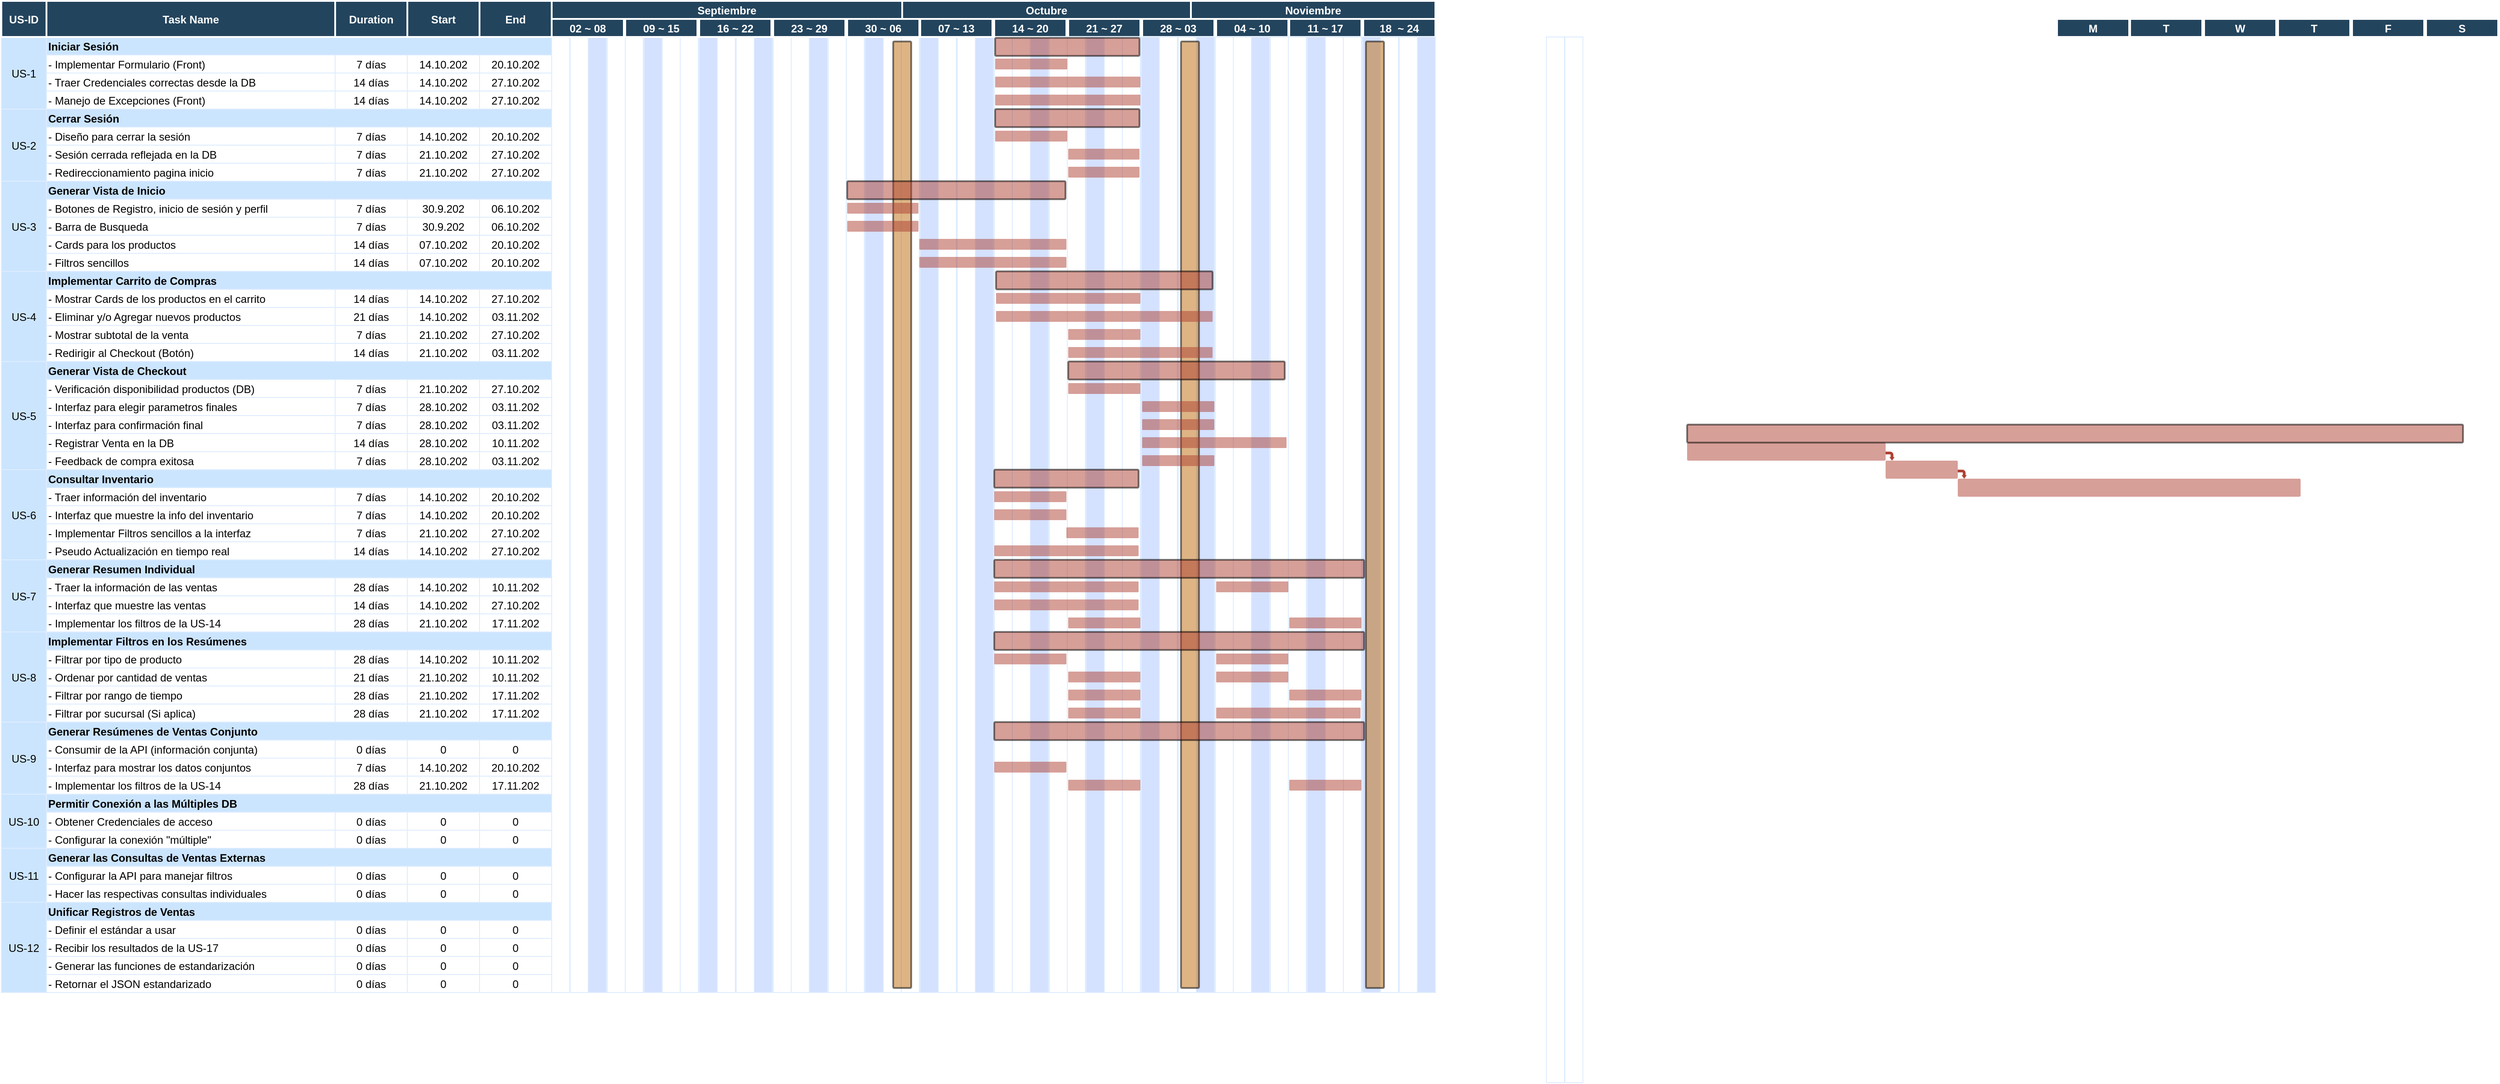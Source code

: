 <mxfile version="24.8.6">
  <diagram name="Page-1" id="8378b5f6-a2b2-b727-a746-972ab9d02e00">
    <mxGraphModel grid="1" page="1" gridSize="10" guides="1" tooltips="1" connect="0" arrows="1" fold="1" pageScale="1.5" pageWidth="1169" pageHeight="827" background="none" math="0" shadow="0">
      <root>
        <mxCell id="0" />
        <mxCell id="1" parent="0" />
        <mxCell id="7z-8eUA36V8_weyQVP-9-278" value="US-1" style="strokeColor=#DEEDFF;fillColor=#CCE5FF;" vertex="1" parent="1">
          <mxGeometry x="91.5" y="1020" width="50" height="80" as="geometry" />
        </mxCell>
        <mxCell id="7z-8eUA36V8_weyQVP-9-283" value="" style="strokeColor=#DEEDFF;fontColor=#000000;" vertex="1" parent="1">
          <mxGeometry x="701.5" y="1020" width="20" height="1060" as="geometry" />
        </mxCell>
        <mxCell id="7z-8eUA36V8_weyQVP-9-284" value="US-2" style="strokeColor=#DEEDFF;fillColor=#CCE5FF;" vertex="1" parent="1">
          <mxGeometry x="91.5" y="1100" width="50" height="80" as="geometry" />
        </mxCell>
        <mxCell id="7z-8eUA36V8_weyQVP-9-289" value="US-3" style="strokeColor=#DEEDFF;fillColor=#CCE5FF;" vertex="1" parent="1">
          <mxGeometry x="91.5" y="1180" width="50" height="100" as="geometry" />
        </mxCell>
        <mxCell id="7z-8eUA36V8_weyQVP-9-299" value="US-4" style="strokeColor=#DEEDFF;fillColor=#CCE5FF;" vertex="1" parent="1">
          <mxGeometry x="91.5" y="1280" width="50" height="100" as="geometry" />
        </mxCell>
        <mxCell id="7z-8eUA36V8_weyQVP-9-309" value="US-7" style="strokeColor=#DEEDFF;fillColor=#CCE5FF;" vertex="1" parent="1">
          <mxGeometry x="91.5" y="1600" width="50" height="80" as="geometry" />
        </mxCell>
        <mxCell id="7z-8eUA36V8_weyQVP-9-314" value="US-8" style="strokeColor=#DEEDFF;fillColor=#CCE5FF;" vertex="1" parent="1">
          <mxGeometry x="91.5" y="1680" width="50" height="100" as="geometry" />
        </mxCell>
        <mxCell id="7z-8eUA36V8_weyQVP-9-324" value="US-10" style="strokeColor=#DEEDFF;fillColor=#CCE5FF;" vertex="1" parent="1">
          <mxGeometry x="91.5" y="1860" width="50" height="60" as="geometry" />
        </mxCell>
        <mxCell id="7z-8eUA36V8_weyQVP-9-329" value="US-11" style="strokeColor=#DEEDFF;fillColor=#CCE5FF;" vertex="1" parent="1">
          <mxGeometry x="91.5" y="1920" width="50" height="60" as="geometry" />
        </mxCell>
        <mxCell id="7z-8eUA36V8_weyQVP-9-334" value="US-12" style="strokeColor=#DEEDFF;fillColor=#CCE5FF;" vertex="1" parent="1">
          <mxGeometry x="91.5" y="1980" width="50" height="100" as="geometry" />
        </mxCell>
        <mxCell id="7z-8eUA36V8_weyQVP-9-354" value="US-5" style="strokeColor=#DEEDFF;fillColor=#CCE5FF;" vertex="1" parent="1">
          <mxGeometry x="91.5" y="1380" width="50" height="120" as="geometry" />
        </mxCell>
        <mxCell id="7z-8eUA36V8_weyQVP-9-359" value="US-6" style="strokeColor=#DEEDFF;fillColor=#CCE5FF;" vertex="1" parent="1">
          <mxGeometry x="91.5" y="1500" width="50" height="100" as="geometry" />
        </mxCell>
        <mxCell id="7z-8eUA36V8_weyQVP-9-364" value="US-9" style="strokeColor=#DEEDFF;fillColor=#CCE5FF;" vertex="1" parent="1">
          <mxGeometry x="91.5" y="1780" width="50" height="80" as="geometry" />
        </mxCell>
        <mxCell id="7z-8eUA36V8_weyQVP-9-375" value="Iniciar Sesión" style="align=left;strokeColor=#DEEDFF;fillColor=#CCE5FF;fontStyle=1" vertex="1" parent="1">
          <mxGeometry x="141.5" y="1020.0" width="560" height="20" as="geometry" />
        </mxCell>
        <mxCell id="7z-8eUA36V8_weyQVP-9-380" value="- Implementar Formulario (Front)" style="align=left;strokeColor=#DEEDFF" vertex="1" parent="1">
          <mxGeometry x="141.5" y="1040.0" width="320.0" height="20" as="geometry" />
        </mxCell>
        <mxCell id="7z-8eUA36V8_weyQVP-9-385" value="- Traer Credenciales correctas desde la DB" style="align=left;strokeColor=#DEEDFF" vertex="1" parent="1">
          <mxGeometry x="141.5" y="1060.0" width="320.0" height="20" as="geometry" />
        </mxCell>
        <mxCell id="7z-8eUA36V8_weyQVP-9-390" value="- Manejo de Excepciones (Front)" style="align=left;strokeColor=#DEEDFF" vertex="1" parent="1">
          <mxGeometry x="141.5" y="1080.0" width="320.0" height="20" as="geometry" />
        </mxCell>
        <mxCell id="7z-8eUA36V8_weyQVP-9-409" value="" style="strokeColor=#DEEDFF;fillColor=default;" vertex="1" parent="1">
          <mxGeometry x="722" y="1020.0" width="20" height="1060" as="geometry" />
        </mxCell>
        <mxCell id="7z-8eUA36V8_weyQVP-9-410" value="" style="strokeColor=#DEEDFF;fillColor=#D4E1FF;" vertex="1" parent="1">
          <mxGeometry x="742" y="1020.0" width="20" height="1060" as="geometry" />
        </mxCell>
        <mxCell id="7z-8eUA36V8_weyQVP-9-411" value="" style="strokeColor=#DEEDFF;fillColor=default;" vertex="1" parent="1">
          <mxGeometry x="763" y="1020.0" width="20" height="1060" as="geometry" />
        </mxCell>
        <mxCell id="7z-8eUA36V8_weyQVP-9-412" value="" style="strokeColor=#DEEDFF" vertex="1" parent="1">
          <mxGeometry x="783" y="1020.0" width="20" height="1060" as="geometry" />
        </mxCell>
        <mxCell id="7z-8eUA36V8_weyQVP-9-413" value="" style="strokeColor=#DEEDFF;fillColor=#D4E1FF;" vertex="1" parent="1">
          <mxGeometry x="804" y="1020.0" width="20" height="1060" as="geometry" />
        </mxCell>
        <mxCell id="7z-8eUA36V8_weyQVP-9-414" value="" style="strokeColor=#DEEDFF;fillColor=default;" vertex="1" parent="1">
          <mxGeometry x="824" y="1020.0" width="20" height="1060" as="geometry" />
        </mxCell>
        <mxCell id="7z-8eUA36V8_weyQVP-9-415" value="" style="strokeColor=#DEEDFF;fillColor=default;" vertex="1" parent="1">
          <mxGeometry x="844" y="1020.0" width="20" height="1060" as="geometry" />
        </mxCell>
        <mxCell id="7z-8eUA36V8_weyQVP-9-416" value="" style="strokeColor=#DEEDFF;fillColor=#D4E1FF;" vertex="1" parent="1">
          <mxGeometry x="865" y="1020.0" width="20" height="1060" as="geometry" />
        </mxCell>
        <mxCell id="7z-8eUA36V8_weyQVP-9-417" value="" style="strokeColor=#DEEDFF;fillColor=default;" vertex="1" parent="1">
          <mxGeometry x="885" y="1020.0" width="20" height="1060" as="geometry" />
        </mxCell>
        <mxCell id="7z-8eUA36V8_weyQVP-9-418" value="" style="strokeColor=#DEEDFF" vertex="1" parent="1">
          <mxGeometry x="906" y="1020.0" width="20" height="1060" as="geometry" />
        </mxCell>
        <mxCell id="7z-8eUA36V8_weyQVP-9-419" value="" style="strokeColor=#DEEDFF;fillColor=#D4E1FF;" vertex="1" parent="1">
          <mxGeometry x="926" y="1020.0" width="20" height="1060" as="geometry" />
        </mxCell>
        <mxCell id="7z-8eUA36V8_weyQVP-9-420" value="" style="strokeColor=#DEEDFF;fillColor=default;" vertex="1" parent="1">
          <mxGeometry x="947" y="1020.0" width="20" height="1060" as="geometry" />
        </mxCell>
        <mxCell id="7z-8eUA36V8_weyQVP-9-421" value="" style="strokeColor=#DEEDFF;fillColor=default;" vertex="1" parent="1">
          <mxGeometry x="967" y="1020.0" width="20" height="1060" as="geometry" />
        </mxCell>
        <mxCell id="7z-8eUA36V8_weyQVP-9-422" value="" style="strokeColor=#DEEDFF;fillColor=#D4E1FF;" vertex="1" parent="1">
          <mxGeometry x="987" y="1020.0" width="20" height="1060" as="geometry" />
        </mxCell>
        <mxCell id="7z-8eUA36V8_weyQVP-9-423" value="" style="strokeColor=#DEEDFF;fillColor=default;" vertex="1" parent="1">
          <mxGeometry x="1008" y="1020.0" width="20" height="1060" as="geometry" />
        </mxCell>
        <mxCell id="7z-8eUA36V8_weyQVP-9-424" value="" style="strokeColor=#DEEDFF" vertex="1" parent="1">
          <mxGeometry x="1028" y="1020.0" width="20" height="1060" as="geometry" />
        </mxCell>
        <mxCell id="7z-8eUA36V8_weyQVP-9-425" value="" style="strokeColor=#DEEDFF;fillColor=#D4E1FF;" vertex="1" parent="1">
          <mxGeometry x="1049" y="1020.0" width="20" height="1060" as="geometry" />
        </mxCell>
        <mxCell id="7z-8eUA36V8_weyQVP-9-426" value="" style="strokeColor=#DEEDFF" vertex="1" parent="1">
          <mxGeometry x="1069" y="1020.0" width="20" height="1060" as="geometry" />
        </mxCell>
        <mxCell id="7z-8eUA36V8_weyQVP-9-427" value="" style="strokeColor=#DEEDFF;fillColor=default;" vertex="1" parent="1">
          <mxGeometry x="1089" y="1020.0" width="20" height="1060" as="geometry" />
        </mxCell>
        <mxCell id="7z-8eUA36V8_weyQVP-9-428" value="" style="strokeColor=#DEEDFF;fillColor=#D4E1FF;" vertex="1" parent="1">
          <mxGeometry x="1110" y="1020.0" width="20" height="1060" as="geometry" />
        </mxCell>
        <mxCell id="7z-8eUA36V8_weyQVP-9-429" value="" style="strokeColor=#DEEDFF;fillColor=default;" vertex="1" parent="1">
          <mxGeometry x="1130" y="1020.0" width="20" height="1060" as="geometry" />
        </mxCell>
        <mxCell id="7z-8eUA36V8_weyQVP-9-430" value="" style="strokeColor=#DEEDFF" vertex="1" parent="1">
          <mxGeometry x="1151" y="1020.0" width="20" height="1060" as="geometry" />
        </mxCell>
        <mxCell id="7z-8eUA36V8_weyQVP-9-431" value="" style="strokeColor=#DEEDFF;fillColor=#D4E1FF;" vertex="1" parent="1">
          <mxGeometry x="1171" y="1020.0" width="20" height="1060" as="geometry" />
        </mxCell>
        <mxCell id="7z-8eUA36V8_weyQVP-9-432" value="" style="strokeColor=#DEEDFF" vertex="1" parent="1">
          <mxGeometry x="1192" y="1020.0" width="20" height="1060" as="geometry" />
        </mxCell>
        <mxCell id="7z-8eUA36V8_weyQVP-9-433" value="" style="strokeColor=#DEEDFF;fillColor=default;" vertex="1" parent="1">
          <mxGeometry x="1212" y="1020.0" width="20" height="1060" as="geometry" />
        </mxCell>
        <mxCell id="7z-8eUA36V8_weyQVP-9-434" value="" style="strokeColor=#DEEDFF;fillColor=#D4E1FF;" vertex="1" parent="1">
          <mxGeometry x="1232" y="1020.0" width="20" height="1060" as="geometry" />
        </mxCell>
        <mxCell id="7z-8eUA36V8_weyQVP-9-457" value="Task Name" style="fillColor=#23445D;strokeColor=#FFFFFF;strokeWidth=2;fontColor=#FFFFFF;fontStyle=1" vertex="1" parent="1">
          <mxGeometry x="141.5" y="980" width="320" height="40" as="geometry" />
        </mxCell>
        <mxCell id="7z-8eUA36V8_weyQVP-9-458" value="US-ID" style="fillColor=#23445D;strokeColor=#FFFFFF;strokeWidth=2;fontColor=#FFFFFF;fontStyle=1" vertex="1" parent="1">
          <mxGeometry x="91.5" y="980" width="50" height="40" as="geometry" />
        </mxCell>
        <mxCell id="7z-8eUA36V8_weyQVP-9-459" value="Septiembre" style="fillColor=#23445D;strokeColor=#FFFFFF;strokeWidth=2;fontColor=#FFFFFF;fontStyle=1" vertex="1" parent="1">
          <mxGeometry x="701.5" y="980" width="388.5" height="20" as="geometry" />
        </mxCell>
        <mxCell id="7z-8eUA36V8_weyQVP-9-460" value="02 ~ 08" style="fillColor=#23445D;strokeColor=#FFFFFF;strokeWidth=2;fontColor=#FFFFFF;fontStyle=1" vertex="1" parent="1">
          <mxGeometry x="701.5" y="1000.0" width="80" height="20" as="geometry" />
        </mxCell>
        <mxCell id="7z-8eUA36V8_weyQVP-9-461" value="09 ~ 15" style="fillColor=#23445D;strokeColor=#FFFFFF;strokeWidth=2;fontColor=#FFFFFF;fontStyle=1" vertex="1" parent="1">
          <mxGeometry x="783" y="1000.0" width="80" height="20" as="geometry" />
        </mxCell>
        <mxCell id="7z-8eUA36V8_weyQVP-9-462" value="16 ~ 22" style="fillColor=#23445D;strokeColor=#FFFFFF;strokeWidth=2;fontColor=#FFFFFF;fontStyle=1" vertex="1" parent="1">
          <mxGeometry x="865" y="1000.0" width="80" height="20" as="geometry" />
        </mxCell>
        <mxCell id="7z-8eUA36V8_weyQVP-9-463" value="23 ~ 29" style="fillColor=#23445D;strokeColor=#FFFFFF;strokeWidth=2;fontColor=#FFFFFF;fontStyle=1" vertex="1" parent="1">
          <mxGeometry x="947" y="1000.0" width="80" height="20" as="geometry" />
        </mxCell>
        <mxCell id="7z-8eUA36V8_weyQVP-9-464" value="30 ~ 06" style="fillColor=#23445D;strokeColor=#FFFFFF;strokeWidth=2;fontColor=#FFFFFF;fontStyle=1" vertex="1" parent="1">
          <mxGeometry x="1029" y="1000.0" width="80" height="20" as="geometry" />
        </mxCell>
        <mxCell id="7z-8eUA36V8_weyQVP-9-465" value="07 ~ 13" style="fillColor=#23445D;strokeColor=#FFFFFF;strokeWidth=2;fontColor=#FFFFFF;fontStyle=1;verticalAlign=middle;" vertex="1" parent="1">
          <mxGeometry x="1110" y="1000.0" width="80" height="20" as="geometry" />
        </mxCell>
        <mxCell id="7z-8eUA36V8_weyQVP-9-466" value="14 ~ 20" style="fillColor=#23445D;strokeColor=#FFFFFF;strokeWidth=2;fontColor=#FFFFFF;fontStyle=1" vertex="1" parent="1">
          <mxGeometry x="1192" y="1000.0" width="80" height="20" as="geometry" />
        </mxCell>
        <mxCell id="7z-8eUA36V8_weyQVP-9-467" value="Duration" style="fillColor=#23445D;strokeColor=#FFFFFF;strokeWidth=2;fontColor=#FFFFFF;fontStyle=1" vertex="1" parent="1">
          <mxGeometry x="461.5" y="980" width="80.0" height="40.0" as="geometry" />
        </mxCell>
        <mxCell id="7z-8eUA36V8_weyQVP-9-468" value="Start" style="fillColor=#23445D;strokeColor=#FFFFFF;strokeWidth=2;fontColor=#FFFFFF;fontStyle=1" vertex="1" parent="1">
          <mxGeometry x="541.5" y="980" width="80.0" height="40.0" as="geometry" />
        </mxCell>
        <mxCell id="7z-8eUA36V8_weyQVP-9-469" value="End" style="fillColor=#23445D;strokeColor=#FFFFFF;strokeWidth=2;fontColor=#FFFFFF;fontStyle=1" vertex="1" parent="1">
          <mxGeometry x="621.5" y="980.0" width="80.0" height="40.0" as="geometry" />
        </mxCell>
        <mxCell id="7z-8eUA36V8_weyQVP-9-470" value="Octubre" style="fillColor=#23445D;strokeColor=#FFFFFF;strokeWidth=2;fontColor=#FFFFFF;fontStyle=1" vertex="1" parent="1">
          <mxGeometry x="1090" y="980" width="320" height="20" as="geometry" />
        </mxCell>
        <mxCell id="7z-8eUA36V8_weyQVP-9-471" value="21 ~ 27" style="fillColor=#23445D;strokeColor=#FFFFFF;strokeWidth=2;fontColor=#FFFFFF;fontStyle=1" vertex="1" parent="1">
          <mxGeometry x="1274" y="1000.0" width="80" height="20" as="geometry" />
        </mxCell>
        <mxCell id="7z-8eUA36V8_weyQVP-9-472" value="28 ~ 03" style="fillColor=#23445D;strokeColor=#FFFFFF;strokeWidth=2;fontColor=#FFFFFF;fontStyle=1" vertex="1" parent="1">
          <mxGeometry x="1356" y="1000.0" width="80" height="20" as="geometry" />
        </mxCell>
        <mxCell id="7z-8eUA36V8_weyQVP-9-473" value="04 ~ 10" style="fillColor=#23445D;strokeColor=#FFFFFF;strokeWidth=2;fontColor=#FFFFFF;fontStyle=1" vertex="1" parent="1">
          <mxGeometry x="1438" y="1000.0" width="80" height="20" as="geometry" />
        </mxCell>
        <mxCell id="7z-8eUA36V8_weyQVP-9-474" value="11 ~ 17" style="fillColor=#23445D;strokeColor=#FFFFFF;strokeWidth=2;fontColor=#FFFFFF;fontStyle=1" vertex="1" parent="1">
          <mxGeometry x="1519" y="1000.0" width="80" height="20" as="geometry" />
        </mxCell>
        <mxCell id="7z-8eUA36V8_weyQVP-9-475" value="18  ~ 24" style="fillColor=#23445D;strokeColor=#FFFFFF;strokeWidth=2;fontColor=#FFFFFF;fontStyle=1" vertex="1" parent="1">
          <mxGeometry x="1601" y="1000.0" width="80" height="20" as="geometry" />
        </mxCell>
        <mxCell id="7z-8eUA36V8_weyQVP-9-478" value="Noviembre" style="fillColor=#23445D;strokeColor=#FFFFFF;strokeWidth=2;fontColor=#FFFFFF;fontStyle=1" vertex="1" parent="1">
          <mxGeometry x="1410" y="980" width="271" height="20" as="geometry" />
        </mxCell>
        <mxCell id="7z-8eUA36V8_weyQVP-9-479" value="M" style="fillColor=#23445D;strokeColor=#FFFFFF;strokeWidth=2;fontColor=#FFFFFF;fontStyle=1" vertex="1" parent="1">
          <mxGeometry x="2370" y="1000" width="80" height="20" as="geometry" />
        </mxCell>
        <mxCell id="7z-8eUA36V8_weyQVP-9-480" value="T" style="fillColor=#23445D;strokeColor=#FFFFFF;strokeWidth=2;fontColor=#FFFFFF;fontStyle=1" vertex="1" parent="1">
          <mxGeometry x="2451" y="1000" width="80" height="20" as="geometry" />
        </mxCell>
        <mxCell id="7z-8eUA36V8_weyQVP-9-481" value="W" style="fillColor=#23445D;strokeColor=#FFFFFF;strokeWidth=2;fontColor=#FFFFFF;fontStyle=1" vertex="1" parent="1">
          <mxGeometry x="2533" y="1000" width="80" height="20" as="geometry" />
        </mxCell>
        <mxCell id="7z-8eUA36V8_weyQVP-9-482" value="T" style="fillColor=#23445D;strokeColor=#FFFFFF;strokeWidth=2;fontColor=#FFFFFF;fontStyle=1" vertex="1" parent="1">
          <mxGeometry x="2615" y="1000" width="80" height="20" as="geometry" />
        </mxCell>
        <mxCell id="7z-8eUA36V8_weyQVP-9-483" value="F" style="fillColor=#23445D;strokeColor=#FFFFFF;strokeWidth=2;fontColor=#FFFFFF;fontStyle=1" vertex="1" parent="1">
          <mxGeometry x="2697" y="1000" width="80" height="20" as="geometry" />
        </mxCell>
        <mxCell id="7z-8eUA36V8_weyQVP-9-484" value="S" style="fillColor=#23445D;strokeColor=#FFFFFF;strokeWidth=2;fontColor=#FFFFFF;fontStyle=1" vertex="1" parent="1">
          <mxGeometry x="2779" y="1000" width="80" height="20" as="geometry" />
        </mxCell>
        <mxCell id="7z-8eUA36V8_weyQVP-9-538" value="" style="shape=mxgraph.flowchart.process;fillColor=#AE4132;strokeColor=none;strokeWidth=2;opacity=50" vertex="1" parent="1">
          <mxGeometry x="1960.0" y="1470.0" width="220.0" height="20.0" as="geometry" />
        </mxCell>
        <mxCell id="7z-8eUA36V8_weyQVP-9-539" value="" style="shape=mxgraph.flowchart.process;fillColor=#AE4132;strokeColor=none;strokeWidth=2;opacity=50" vertex="1" parent="1">
          <mxGeometry x="2180.0" y="1490.0" width="80.0" height="20.0" as="geometry" />
        </mxCell>
        <mxCell id="7z-8eUA36V8_weyQVP-9-540" value="" style="shape=mxgraph.flowchart.process;fillColor=#AE4132;strokeColor=none;strokeWidth=2;opacity=50" vertex="1" parent="1">
          <mxGeometry x="2260.0" y="1510.0" width="380.0" height="20.0" as="geometry" />
        </mxCell>
        <mxCell id="7z-8eUA36V8_weyQVP-9-544" value="" style="shape=mxgraph.flowchart.process;fillColor=#AE4132;strokeColor=#000000;strokeWidth=2;opacity=50" vertex="1" parent="1">
          <mxGeometry x="1960" y="1450.0" width="860" height="20.0" as="geometry" />
        </mxCell>
        <mxCell id="7z-8eUA36V8_weyQVP-9-550" value="" style="shape=mxgraph.arrows.bent_right_arrow;fillColor=#AE4132;strokeColor=none;strokeWidth=2;direction=south" vertex="1" parent="1">
          <mxGeometry x="2180.0" y="1480.0" width="10.0" height="10.0" as="geometry" />
        </mxCell>
        <mxCell id="7z-8eUA36V8_weyQVP-9-551" value="" style="shape=mxgraph.arrows.bent_right_arrow;fillColor=#AE4132;strokeColor=none;strokeWidth=2;direction=south" vertex="1" parent="1">
          <mxGeometry x="2260.0" y="1500.0" width="10.0" height="10.0" as="geometry" />
        </mxCell>
        <mxCell id="7z-8eUA36V8_weyQVP-9-556" value="" style="strokeColor=#DEEDFF" vertex="1" parent="1">
          <mxGeometry x="1253" y="1020.0" width="20" height="1060" as="geometry" />
        </mxCell>
        <mxCell id="7z-8eUA36V8_weyQVP-9-557" value="" style="strokeColor=#DEEDFF;fillColor=default;" vertex="1" parent="1">
          <mxGeometry x="1273" y="1020.0" width="20" height="1060" as="geometry" />
        </mxCell>
        <mxCell id="7z-8eUA36V8_weyQVP-9-558" value="" style="strokeColor=#DEEDFF;fillColor=#D4E1FF;" vertex="1" parent="1">
          <mxGeometry x="1294" y="1020.0" width="20" height="1060" as="geometry" />
        </mxCell>
        <mxCell id="7z-8eUA36V8_weyQVP-9-559" value="" style="strokeColor=#DEEDFF;fillColor=default;" vertex="1" parent="1">
          <mxGeometry x="1314" y="1020.0" width="20" height="1060" as="geometry" />
        </mxCell>
        <mxCell id="7z-8eUA36V8_weyQVP-9-560" value="" style="strokeColor=#DEEDFF" vertex="1" parent="1">
          <mxGeometry x="1334" y="1020.0" width="20" height="1060" as="geometry" />
        </mxCell>
        <mxCell id="7z-8eUA36V8_weyQVP-9-561" value="" style="strokeColor=#DEEDFF;fillColor=#D4E1FF;" vertex="1" parent="1">
          <mxGeometry x="1355" y="1020.0" width="20" height="1060" as="geometry" />
        </mxCell>
        <mxCell id="7z-8eUA36V8_weyQVP-9-562" value="" style="strokeColor=#DEEDFF;fillColor=default;" vertex="1" parent="1">
          <mxGeometry x="1375" y="1020.0" width="20" height="1060" as="geometry" />
        </mxCell>
        <mxCell id="7z-8eUA36V8_weyQVP-9-563" value="" style="strokeColor=#DEEDFF;fillColor=default;" vertex="1" parent="1">
          <mxGeometry x="1396" y="1020.0" width="20" height="1060" as="geometry" />
        </mxCell>
        <mxCell id="7z-8eUA36V8_weyQVP-9-564" value="" style="strokeColor=#DEEDFF;fillColor=#D4E1FF;" vertex="1" parent="1">
          <mxGeometry x="1416" y="1020.0" width="20" height="1060" as="geometry" />
        </mxCell>
        <mxCell id="7z-8eUA36V8_weyQVP-9-565" value="" style="strokeColor=#DEEDFF;fillColor=default;" vertex="1" parent="1">
          <mxGeometry x="1437" y="1020.0" width="20" height="1060" as="geometry" />
        </mxCell>
        <mxCell id="7z-8eUA36V8_weyQVP-9-566" value="" style="strokeColor=#DEEDFF" vertex="1" parent="1">
          <mxGeometry x="1457" y="1020.0" width="20" height="1060" as="geometry" />
        </mxCell>
        <mxCell id="7z-8eUA36V8_weyQVP-9-567" value="" style="strokeColor=#DEEDFF;fillColor=#D4E1FF;" vertex="1" parent="1">
          <mxGeometry x="1477" y="1020.0" width="20" height="1060" as="geometry" />
        </mxCell>
        <mxCell id="7z-8eUA36V8_weyQVP-9-568" value="" style="strokeColor=#DEEDFF;fillColor=default;" vertex="1" parent="1">
          <mxGeometry x="1498" y="1020.0" width="20" height="1060" as="geometry" />
        </mxCell>
        <mxCell id="7z-8eUA36V8_weyQVP-9-569" value="" style="strokeColor=#DEEDFF;fillColor=default;" vertex="1" parent="1">
          <mxGeometry x="1518" y="1020.0" width="20" height="1060" as="geometry" />
        </mxCell>
        <mxCell id="7z-8eUA36V8_weyQVP-9-570" value="" style="strokeColor=#DEEDFF;fillColor=#D4E1FF;" vertex="1" parent="1">
          <mxGeometry x="1539" y="1020.0" width="20" height="1060" as="geometry" />
        </mxCell>
        <mxCell id="7z-8eUA36V8_weyQVP-9-571" value="" style="strokeColor=#DEEDFF;fillColor=default;" vertex="1" parent="1">
          <mxGeometry x="1559" y="1020.0" width="20" height="1060" as="geometry" />
        </mxCell>
        <mxCell id="7z-8eUA36V8_weyQVP-9-572" value="" style="strokeColor=#DEEDFF" vertex="1" parent="1">
          <mxGeometry x="1579" y="1020.0" width="20" height="1060" as="geometry" />
        </mxCell>
        <mxCell id="7z-8eUA36V8_weyQVP-9-573" value="" style="strokeColor=#DEEDFF;fillColor=#D4E1FF;" vertex="1" parent="1">
          <mxGeometry x="1600" y="1020.0" width="20" height="1060" as="geometry" />
        </mxCell>
        <mxCell id="7z-8eUA36V8_weyQVP-9-574" value="" style="strokeColor=#DEEDFF" vertex="1" parent="1">
          <mxGeometry x="1620" y="1020.0" width="20" height="1060" as="geometry" />
        </mxCell>
        <mxCell id="7z-8eUA36V8_weyQVP-9-575" value="" style="strokeColor=#DEEDFF;fillColor=default;" vertex="1" parent="1">
          <mxGeometry x="1641" y="1020.0" width="20" height="1060" as="geometry" />
        </mxCell>
        <mxCell id="7z-8eUA36V8_weyQVP-9-576" value="" style="strokeColor=#DEEDFF;fillColor=#D4E1FF;" vertex="1" parent="1">
          <mxGeometry x="1661" y="1020.0" width="20" height="1060" as="geometry" />
        </mxCell>
        <mxCell id="7z-8eUA36V8_weyQVP-9-583" value="" style="strokeColor=#DEEDFF" vertex="1" parent="1">
          <mxGeometry x="1804" y="1020.0" width="20" height="1160" as="geometry" />
        </mxCell>
        <mxCell id="7z-8eUA36V8_weyQVP-9-584" value="" style="strokeColor=#DEEDFF;fillColor=default;" vertex="1" parent="1">
          <mxGeometry x="1824.5" y="1020.0" width="20" height="1160" as="geometry" />
        </mxCell>
        <mxCell id="7z-8eUA36V8_weyQVP-9-595" value="Cerrar Sesión" style="align=left;strokeColor=#DEEDFF;fillColor=#CCE5FF;fontStyle=1" vertex="1" parent="1">
          <mxGeometry x="141.5" y="1100.0" width="560" height="20" as="geometry" />
        </mxCell>
        <mxCell id="7z-8eUA36V8_weyQVP-9-599" value="- Diseño para cerrar la sesión" style="align=left;strokeColor=#DEEDFF;fillColor=default;" vertex="1" parent="1">
          <mxGeometry x="141.5" y="1120.0" width="320.0" height="20" as="geometry" />
        </mxCell>
        <mxCell id="7z-8eUA36V8_weyQVP-9-603" value="- Sesión cerrada reflejada en la DB" style="align=left;strokeColor=#DEEDFF" vertex="1" parent="1">
          <mxGeometry x="141.5" y="1140.0" width="320.0" height="20" as="geometry" />
        </mxCell>
        <mxCell id="7z-8eUA36V8_weyQVP-9-607" value="- Redireccionamiento pagina inicio" style="align=left;strokeColor=#DEEDFF" vertex="1" parent="1">
          <mxGeometry x="141.5" y="1160.0" width="320.0" height="20" as="geometry" />
        </mxCell>
        <mxCell id="7z-8eUA36V8_weyQVP-9-611" value="Generar Vista de Inicio" style="align=left;strokeColor=#DEEDFF;fillColor=#CCE5FF;fontStyle=1" vertex="1" parent="1">
          <mxGeometry x="141.5" y="1180.0" width="560" height="20" as="geometry" />
        </mxCell>
        <mxCell id="7z-8eUA36V8_weyQVP-9-615" value="- Botones de Registro, inicio de sesión y perfil" style="align=left;strokeColor=#DEEDFF" vertex="1" parent="1">
          <mxGeometry x="141.5" y="1200.0" width="320.0" height="20" as="geometry" />
        </mxCell>
        <mxCell id="7z-8eUA36V8_weyQVP-9-619" value="- Barra de Busqueda" style="align=left;strokeColor=#DEEDFF" vertex="1" parent="1">
          <mxGeometry x="141.5" y="1220.0" width="320.0" height="20" as="geometry" />
        </mxCell>
        <mxCell id="7z-8eUA36V8_weyQVP-9-623" value="- Cards para los productos" style="align=left;strokeColor=#DEEDFF" vertex="1" parent="1">
          <mxGeometry x="141.5" y="1240.0" width="320.0" height="20" as="geometry" />
        </mxCell>
        <mxCell id="7z-8eUA36V8_weyQVP-9-627" value="- Filtros sencillos" style="align=left;strokeColor=#DEEDFF" vertex="1" parent="1">
          <mxGeometry x="141.5" y="1260.0" width="320.0" height="20" as="geometry" />
        </mxCell>
        <mxCell id="7z-8eUA36V8_weyQVP-9-651" value="Implementar Carrito de Compras" style="align=left;strokeColor=#DEEDFF;fillColor=#CCE5FF;fontStyle=1" vertex="1" parent="1">
          <mxGeometry x="141.5" y="1280.0" width="560" height="20.0" as="geometry" />
        </mxCell>
        <mxCell id="7z-8eUA36V8_weyQVP-9-655" value="- Mostrar Cards de los productos en el carrito" style="align=left;strokeColor=#DEEDFF" vertex="1" parent="1">
          <mxGeometry x="141.5" y="1300.0" width="320.0" height="20" as="geometry" />
        </mxCell>
        <mxCell id="7z-8eUA36V8_weyQVP-9-659" value="- Eliminar y/o Agregar nuevos productos" style="align=left;strokeColor=#DEEDFF" vertex="1" parent="1">
          <mxGeometry x="141.5" y="1320.0" width="320.0" height="20" as="geometry" />
        </mxCell>
        <mxCell id="7z-8eUA36V8_weyQVP-9-663" value="- Mostrar subtotal de la venta" style="align=left;strokeColor=#DEEDFF" vertex="1" parent="1">
          <mxGeometry x="141.5" y="1340.0" width="320" height="20" as="geometry" />
        </mxCell>
        <mxCell id="7z-8eUA36V8_weyQVP-9-667" value="- Redirigir al Checkout (Botón)" style="align=left;strokeColor=#DEEDFF" vertex="1" parent="1">
          <mxGeometry x="141.5" y="1360.0" width="320" height="20" as="geometry" />
        </mxCell>
        <mxCell id="7z-8eUA36V8_weyQVP-9-671" value="Generar Vista de Checkout" style="align=left;strokeColor=#DEEDFF;fillColor=#CCE5FF;fontStyle=1" vertex="1" parent="1">
          <mxGeometry x="141.5" y="1380.0" width="560" height="20" as="geometry" />
        </mxCell>
        <mxCell id="7z-8eUA36V8_weyQVP-9-675" value="- Verificación disponibilidad productos (DB)" style="align=left;strokeColor=#DEEDFF;fillColor=#FFFFFF" vertex="1" parent="1">
          <mxGeometry x="141.5" y="1400.0" width="320.0" height="20" as="geometry" />
        </mxCell>
        <mxCell id="7z-8eUA36V8_weyQVP-9-679" value="- Interfaz para elegir parametros finales" style="align=left;strokeColor=#DEEDFF;fillColor=default;" vertex="1" parent="1">
          <mxGeometry x="141.5" y="1420.0" width="320.0" height="20" as="geometry" />
        </mxCell>
        <mxCell id="7z-8eUA36V8_weyQVP-9-683" value="- Interfaz para confirmación final" style="align=left;strokeColor=#DEEDFF" vertex="1" parent="1">
          <mxGeometry x="141.5" y="1440.0" width="320.0" height="20" as="geometry" />
        </mxCell>
        <mxCell id="7z-8eUA36V8_weyQVP-9-687" value="- Registrar Venta en la DB" style="align=left;strokeColor=#DEEDFF" vertex="1" parent="1">
          <mxGeometry x="141.5" y="1460.0" width="320.0" height="20" as="geometry" />
        </mxCell>
        <mxCell id="7z-8eUA36V8_weyQVP-9-691" value="- Feedback de compra exitosa" style="align=left;strokeColor=#DEEDFF" vertex="1" parent="1">
          <mxGeometry x="141.5" y="1480.0" width="320.0" height="20" as="geometry" />
        </mxCell>
        <mxCell id="7z-8eUA36V8_weyQVP-9-692" value="7 días" style="strokeColor=#DEEDFF;fontColor=#000000;" vertex="1" parent="1">
          <mxGeometry x="461.5" y="1480.0" width="80.0" height="20" as="geometry" />
        </mxCell>
        <mxCell id="7z-8eUA36V8_weyQVP-9-693" value="28.10.202" style="strokeColor=#DEEDFF;fontColor=#000000;" vertex="1" parent="1">
          <mxGeometry x="541.5" y="1480.0" width="80.0" height="20" as="geometry" />
        </mxCell>
        <mxCell id="7z-8eUA36V8_weyQVP-9-694" value="03.11.202" style="strokeColor=#DEEDFF;fontColor=#000000;" vertex="1" parent="1">
          <mxGeometry x="621.5" y="1480.0" width="80.0" height="20" as="geometry" />
        </mxCell>
        <mxCell id="7z-8eUA36V8_weyQVP-9-695" value="Consultar Inventario" style="align=left;strokeColor=#DEEDFF;fillColor=#CCE5FF;fontStyle=1" vertex="1" parent="1">
          <mxGeometry x="141.5" y="1500.0" width="560" height="20" as="geometry" />
        </mxCell>
        <mxCell id="7z-8eUA36V8_weyQVP-9-699" value="- Traer información del inventario" style="align=left;strokeColor=#DEEDFF" vertex="1" parent="1">
          <mxGeometry x="141.5" y="1520.0" width="320.0" height="20" as="geometry" />
        </mxCell>
        <mxCell id="7z-8eUA36V8_weyQVP-9-703" value="- Interfaz que muestre la info del inventario" style="align=left;strokeColor=#DEEDFF" vertex="1" parent="1">
          <mxGeometry x="141.5" y="1540.0" width="320.0" height="20" as="geometry" />
        </mxCell>
        <mxCell id="7z-8eUA36V8_weyQVP-9-707" value="- Implementar Filtros sencillos a la interfaz" style="align=left;strokeColor=#DEEDFF" vertex="1" parent="1">
          <mxGeometry x="141.5" y="1560.0" width="320.0" height="20" as="geometry" />
        </mxCell>
        <mxCell id="7z-8eUA36V8_weyQVP-9-711" value="- Pseudo Actualización en tiempo real" style="align=left;strokeColor=#DEEDFF" vertex="1" parent="1">
          <mxGeometry x="141.5" y="1580.0" width="320.0" height="20" as="geometry" />
        </mxCell>
        <mxCell id="7z-8eUA36V8_weyQVP-9-715" value="Generar Resumen Individual" style="align=left;strokeColor=#DEEDFF;fillColor=#CCE5FF;fontStyle=1" vertex="1" parent="1">
          <mxGeometry x="141.5" y="1600.0" width="560" height="20" as="geometry" />
        </mxCell>
        <mxCell id="7z-8eUA36V8_weyQVP-9-719" value="- Traer la información de las ventas" style="align=left;strokeColor=#DEEDFF" vertex="1" parent="1">
          <mxGeometry x="141.5" y="1620.0" width="320.0" height="20" as="geometry" />
        </mxCell>
        <mxCell id="7z-8eUA36V8_weyQVP-9-723" value="- Interfaz que muestre las ventas" style="align=left;strokeColor=#DEEDFF" vertex="1" parent="1">
          <mxGeometry x="141.5" y="1640.0" width="320" height="20" as="geometry" />
        </mxCell>
        <mxCell id="7z-8eUA36V8_weyQVP-9-727" value="- Implementar los filtros de la US-14" style="align=left;strokeColor=#DEEDFF" vertex="1" parent="1">
          <mxGeometry x="141.5" y="1660.0" width="320.0" height="20" as="geometry" />
        </mxCell>
        <mxCell id="7z-8eUA36V8_weyQVP-9-731" value="Implementar Filtros en los Resúmenes" style="align=left;strokeColor=#DEEDFF;fillColor=#CCE5FF;fontStyle=1" vertex="1" parent="1">
          <mxGeometry x="141.5" y="1680.0" width="560" height="20" as="geometry" />
        </mxCell>
        <mxCell id="7z-8eUA36V8_weyQVP-9-735" value="- Filtrar por tipo de producto" style="align=left;strokeColor=#DEEDFF;fillColor=default;" vertex="1" parent="1">
          <mxGeometry x="141.5" y="1700.0" width="320.0" height="20" as="geometry" />
        </mxCell>
        <mxCell id="7z-8eUA36V8_weyQVP-9-739" value="- Ordenar por cantidad de ventas" style="align=left;strokeColor=#DEEDFF" vertex="1" parent="1">
          <mxGeometry x="141.5" y="1720.0" width="320.0" height="20" as="geometry" />
        </mxCell>
        <mxCell id="7z-8eUA36V8_weyQVP-9-743" value="- Filtrar por rango de tiempo" style="align=left;strokeColor=#DEEDFF" vertex="1" parent="1">
          <mxGeometry x="141.5" y="1740.0" width="320.0" height="20" as="geometry" />
        </mxCell>
        <mxCell id="7z-8eUA36V8_weyQVP-9-747" value="- Filtrar por sucursal (Si aplica)" style="align=left;strokeColor=#DEEDFF" vertex="1" parent="1">
          <mxGeometry x="141.5" y="1760.0" width="320.0" height="20" as="geometry" />
        </mxCell>
        <mxCell id="7z-8eUA36V8_weyQVP-9-751" value="Generar Resúmenes de Ventas Conjunto" style="align=left;strokeColor=#DEEDFF;fillColor=#CCE5FF;fontStyle=1" vertex="1" parent="1">
          <mxGeometry x="141.5" y="1780.0" width="560" height="20" as="geometry" />
        </mxCell>
        <mxCell id="7z-8eUA36V8_weyQVP-9-755" value="- Consumir de la API (información conjunta)" style="align=left;strokeColor=#DEEDFF" vertex="1" parent="1">
          <mxGeometry x="141.5" y="1800.0" width="320.0" height="20" as="geometry" />
        </mxCell>
        <mxCell id="7z-8eUA36V8_weyQVP-9-756" value="0 días" style="strokeColor=#DEEDFF;fontColor=#000000;" vertex="1" parent="1">
          <mxGeometry x="461.5" y="1800.0" width="80.0" height="20" as="geometry" />
        </mxCell>
        <mxCell id="7z-8eUA36V8_weyQVP-9-757" value="0" style="strokeColor=#DEEDFF;fontColor=#000000;" vertex="1" parent="1">
          <mxGeometry x="541.5" y="1800.0" width="80.0" height="20" as="geometry" />
        </mxCell>
        <mxCell id="7z-8eUA36V8_weyQVP-9-758" value="0" style="strokeColor=#DEEDFF;fontColor=#000000;" vertex="1" parent="1">
          <mxGeometry x="621.5" y="1800.0" width="80.0" height="20" as="geometry" />
        </mxCell>
        <mxCell id="7z-8eUA36V8_weyQVP-9-759" value="- Interfaz para mostrar los datos conjuntos" style="align=left;strokeColor=#DEEDFF" vertex="1" parent="1">
          <mxGeometry x="141.5" y="1820.0" width="320.0" height="20" as="geometry" />
        </mxCell>
        <mxCell id="7z-8eUA36V8_weyQVP-9-760" value="7 días" style="strokeColor=#DEEDFF;fontColor=#000000;" vertex="1" parent="1">
          <mxGeometry x="461.5" y="1820.0" width="80.0" height="20" as="geometry" />
        </mxCell>
        <mxCell id="7z-8eUA36V8_weyQVP-9-761" value="14.10.202" style="strokeColor=#DEEDFF;fontColor=#000000;" vertex="1" parent="1">
          <mxGeometry x="541.5" y="1820.0" width="80.0" height="20" as="geometry" />
        </mxCell>
        <mxCell id="7z-8eUA36V8_weyQVP-9-762" value="20.10.202" style="strokeColor=#DEEDFF;fontColor=#000000;" vertex="1" parent="1">
          <mxGeometry x="621.5" y="1820.0" width="80.0" height="20" as="geometry" />
        </mxCell>
        <mxCell id="7z-8eUA36V8_weyQVP-9-763" value="- Implementar los filtros de la US-14" style="align=left;strokeColor=#DEEDFF" vertex="1" parent="1">
          <mxGeometry x="141.5" y="1840.0" width="320.0" height="20" as="geometry" />
        </mxCell>
        <mxCell id="7z-8eUA36V8_weyQVP-9-764" value="28 días" style="strokeColor=#DEEDFF;fontColor=#000000;" vertex="1" parent="1">
          <mxGeometry x="461.5" y="1840.0" width="80.0" height="20" as="geometry" />
        </mxCell>
        <mxCell id="7z-8eUA36V8_weyQVP-9-765" value="21.10.202" style="strokeColor=#DEEDFF;fontColor=#000000;" vertex="1" parent="1">
          <mxGeometry x="541.5" y="1840.0" width="80.0" height="20" as="geometry" />
        </mxCell>
        <mxCell id="7z-8eUA36V8_weyQVP-9-766" value="17.11.202" style="strokeColor=#DEEDFF;fontColor=#000000;" vertex="1" parent="1">
          <mxGeometry x="621.5" y="1840.0" width="80.0" height="20" as="geometry" />
        </mxCell>
        <mxCell id="7z-8eUA36V8_weyQVP-9-767" value="Permitir Conexión a las Múltiples DB" style="align=left;strokeColor=#DEEDFF;fillColor=#CCE5FF;fontStyle=1" vertex="1" parent="1">
          <mxGeometry x="141.5" y="1860.0" width="560" height="20" as="geometry" />
        </mxCell>
        <mxCell id="7z-8eUA36V8_weyQVP-9-771" value="- Obtener Credenciales de acceso" style="align=left;strokeColor=#DEEDFF" vertex="1" parent="1">
          <mxGeometry x="141.5" y="1880.0" width="320.0" height="20" as="geometry" />
        </mxCell>
        <mxCell id="7z-8eUA36V8_weyQVP-9-772" value="0 días" style="strokeColor=#DEEDFF;fontColor=#000000;" vertex="1" parent="1">
          <mxGeometry x="461.5" y="1880.0" width="80.0" height="20" as="geometry" />
        </mxCell>
        <mxCell id="7z-8eUA36V8_weyQVP-9-773" value="0" style="strokeColor=#DEEDFF;fontColor=#000000;" vertex="1" parent="1">
          <mxGeometry x="541.5" y="1880.0" width="80.0" height="20" as="geometry" />
        </mxCell>
        <mxCell id="7z-8eUA36V8_weyQVP-9-774" value="0" style="strokeColor=#DEEDFF;fontColor=#000000;" vertex="1" parent="1">
          <mxGeometry x="621.5" y="1880.0" width="80.0" height="20" as="geometry" />
        </mxCell>
        <mxCell id="7z-8eUA36V8_weyQVP-9-775" value="- Configurar la conexión &quot;múltiple&quot;" style="align=left;strokeColor=#DEEDFF" vertex="1" parent="1">
          <mxGeometry x="141.5" y="1900.0" width="320.0" height="20" as="geometry" />
        </mxCell>
        <mxCell id="7z-8eUA36V8_weyQVP-9-776" value="0 días" style="strokeColor=#DEEDFF;fontColor=#000000;" vertex="1" parent="1">
          <mxGeometry x="461.5" y="1900.0" width="80.0" height="20" as="geometry" />
        </mxCell>
        <mxCell id="7z-8eUA36V8_weyQVP-9-777" value="0" style="strokeColor=#DEEDFF;fontColor=#000000;" vertex="1" parent="1">
          <mxGeometry x="541.5" y="1900" width="80" height="20" as="geometry" />
        </mxCell>
        <mxCell id="7z-8eUA36V8_weyQVP-9-778" value="0" style="strokeColor=#DEEDFF;fontColor=#000000;" vertex="1" parent="1">
          <mxGeometry x="621.5" y="1900.0" width="80.0" height="20" as="geometry" />
        </mxCell>
        <mxCell id="7z-8eUA36V8_weyQVP-9-779" value="Generar las Consultas de Ventas Externas" style="align=left;strokeColor=#DEEDFF;fillColor=#CCE5FF;fontStyle=1" vertex="1" parent="1">
          <mxGeometry x="141.5" y="1920.0" width="560" height="20" as="geometry" />
        </mxCell>
        <mxCell id="7z-8eUA36V8_weyQVP-9-783" value="- Configurar la API para manejar filtros" style="align=left;strokeColor=#DEEDFF" vertex="1" parent="1">
          <mxGeometry x="141.5" y="1940.0" width="320.0" height="20" as="geometry" />
        </mxCell>
        <mxCell id="7z-8eUA36V8_weyQVP-9-784" value="0 días" style="strokeColor=#DEEDFF;fontColor=#000000;" vertex="1" parent="1">
          <mxGeometry x="461.5" y="1940.0" width="80.0" height="20" as="geometry" />
        </mxCell>
        <mxCell id="7z-8eUA36V8_weyQVP-9-785" value="0" style="strokeColor=#DEEDFF;fontColor=#000000;" vertex="1" parent="1">
          <mxGeometry x="541.5" y="1940.0" width="80.0" height="20" as="geometry" />
        </mxCell>
        <mxCell id="7z-8eUA36V8_weyQVP-9-786" value="0" style="strokeColor=#DEEDFF;fontColor=#000000;" vertex="1" parent="1">
          <mxGeometry x="621.5" y="1940.0" width="80.0" height="20" as="geometry" />
        </mxCell>
        <mxCell id="7z-8eUA36V8_weyQVP-9-787" value="- Hacer las respectivas consultas individuales" style="align=left;strokeColor=#DEEDFF" vertex="1" parent="1">
          <mxGeometry x="141.5" y="1960.0" width="320.0" height="20" as="geometry" />
        </mxCell>
        <mxCell id="7z-8eUA36V8_weyQVP-9-788" value="0 días" style="strokeColor=#DEEDFF;fontColor=#000000;" vertex="1" parent="1">
          <mxGeometry x="461.5" y="1960.0" width="80.0" height="20" as="geometry" />
        </mxCell>
        <mxCell id="7z-8eUA36V8_weyQVP-9-789" value="0" style="strokeColor=#DEEDFF;fontColor=#000000;" vertex="1" parent="1">
          <mxGeometry x="541.5" y="1960.0" width="80.0" height="20" as="geometry" />
        </mxCell>
        <mxCell id="7z-8eUA36V8_weyQVP-9-790" value="0" style="strokeColor=#DEEDFF;fontColor=#000000;" vertex="1" parent="1">
          <mxGeometry x="621.5" y="1960.0" width="80.0" height="20" as="geometry" />
        </mxCell>
        <mxCell id="7z-8eUA36V8_weyQVP-9-791" value="Unificar Registros de Ventas" style="align=left;strokeColor=#DEEDFF;fillColor=#CCE5FF;fontStyle=1" vertex="1" parent="1">
          <mxGeometry x="141.5" y="1980.0" width="560" height="20" as="geometry" />
        </mxCell>
        <mxCell id="7z-8eUA36V8_weyQVP-9-795" value="- Definir el estándar a usar" style="align=left;strokeColor=#DEEDFF" vertex="1" parent="1">
          <mxGeometry x="141.5" y="2000.0" width="320.0" height="20" as="geometry" />
        </mxCell>
        <mxCell id="7z-8eUA36V8_weyQVP-9-796" value="0 días" style="strokeColor=#DEEDFF;fontColor=#000000;" vertex="1" parent="1">
          <mxGeometry x="461.5" y="2000.0" width="80.0" height="20" as="geometry" />
        </mxCell>
        <mxCell id="7z-8eUA36V8_weyQVP-9-797" value="0" style="strokeColor=#DEEDFF;fontColor=#000000;" vertex="1" parent="1">
          <mxGeometry x="541.5" y="2000.0" width="80.0" height="20" as="geometry" />
        </mxCell>
        <mxCell id="7z-8eUA36V8_weyQVP-9-798" value="0" style="strokeColor=#DEEDFF;fontColor=#000000;" vertex="1" parent="1">
          <mxGeometry x="621.5" y="2000.0" width="80.0" height="20" as="geometry" />
        </mxCell>
        <mxCell id="7z-8eUA36V8_weyQVP-9-799" value="- Recibir los resultados de la US-17" style="align=left;strokeColor=#DEEDFF" vertex="1" parent="1">
          <mxGeometry x="141.5" y="2020.0" width="320.0" height="20" as="geometry" />
        </mxCell>
        <mxCell id="7z-8eUA36V8_weyQVP-9-800" value="0 días" style="strokeColor=#DEEDFF;fontColor=#000000;" vertex="1" parent="1">
          <mxGeometry x="461.5" y="2020.0" width="80.0" height="20" as="geometry" />
        </mxCell>
        <mxCell id="7z-8eUA36V8_weyQVP-9-801" value="0" style="strokeColor=#DEEDFF;fontColor=#000000;" vertex="1" parent="1">
          <mxGeometry x="541.5" y="2020.0" width="80.0" height="20" as="geometry" />
        </mxCell>
        <mxCell id="7z-8eUA36V8_weyQVP-9-802" value="0" style="strokeColor=#DEEDFF;fontColor=#000000;" vertex="1" parent="1">
          <mxGeometry x="621.5" y="2020.0" width="80.0" height="20" as="geometry" />
        </mxCell>
        <mxCell id="7z-8eUA36V8_weyQVP-9-803" value="- Generar las funciones de estandarización" style="align=left;strokeColor=#DEEDFF" vertex="1" parent="1">
          <mxGeometry x="141.5" y="2040.0" width="320.0" height="20" as="geometry" />
        </mxCell>
        <mxCell id="7z-8eUA36V8_weyQVP-9-804" value="0 días" style="strokeColor=#DEEDFF;fontColor=#000000;" vertex="1" parent="1">
          <mxGeometry x="461.5" y="2040.0" width="80.0" height="20" as="geometry" />
        </mxCell>
        <mxCell id="7z-8eUA36V8_weyQVP-9-805" value="0" style="strokeColor=#DEEDFF;fontColor=#000000;" vertex="1" parent="1">
          <mxGeometry x="541.5" y="2040.0" width="80.0" height="20" as="geometry" />
        </mxCell>
        <mxCell id="7z-8eUA36V8_weyQVP-9-806" value="0" style="strokeColor=#DEEDFF;fontColor=#000000;" vertex="1" parent="1">
          <mxGeometry x="621.5" y="2040.0" width="80.0" height="20" as="geometry" />
        </mxCell>
        <mxCell id="7z-8eUA36V8_weyQVP-9-807" value="- Retornar el JSON estandarizado" style="align=left;strokeColor=#DEEDFF" vertex="1" parent="1">
          <mxGeometry x="141.5" y="2060.0" width="320.0" height="20" as="geometry" />
        </mxCell>
        <mxCell id="7z-8eUA36V8_weyQVP-9-808" value="0 días" style="strokeColor=#DEEDFF;fontColor=#000000;" vertex="1" parent="1">
          <mxGeometry x="461.5" y="2060.0" width="80.0" height="20" as="geometry" />
        </mxCell>
        <mxCell id="7z-8eUA36V8_weyQVP-9-809" value="0" style="strokeColor=#DEEDFF;fontColor=#000000;" vertex="1" parent="1">
          <mxGeometry x="541.5" y="2060.0" width="80.0" height="20" as="geometry" />
        </mxCell>
        <mxCell id="7z-8eUA36V8_weyQVP-9-810" value="0" style="strokeColor=#DEEDFF;fontColor=#000000;" vertex="1" parent="1">
          <mxGeometry x="621.5" y="2060.0" width="80.0" height="20" as="geometry" />
        </mxCell>
        <mxCell id="7z-8eUA36V8_weyQVP-9-871" value="" style="shape=mxgraph.flowchart.process;fillColor=#BD6B0D;strokeColor=#000000;strokeWidth=2;opacity=50" vertex="1" parent="1">
          <mxGeometry x="1080" y="1025" width="20" height="1050" as="geometry" />
        </mxCell>
        <mxCell id="7z-8eUA36V8_weyQVP-9-872" value="" style="shape=mxgraph.flowchart.process;fillColor=#BD6B0D;strokeColor=#000000;strokeWidth=2;opacity=50" vertex="1" parent="1">
          <mxGeometry x="1399" y="1025" width="20" height="1050" as="geometry" />
        </mxCell>
        <mxCell id="7z-8eUA36V8_weyQVP-9-873" value="" style="shape=mxgraph.flowchart.process;fillColor=#BD6B0D;strokeColor=#000000;strokeWidth=2;opacity=50" vertex="1" parent="1">
          <mxGeometry x="1604" y="1025" width="20" height="1050" as="geometry" />
        </mxCell>
        <mxCell id="7z-8eUA36V8_weyQVP-9-933" value="" style="shape=mxgraph.flowchart.process;fillColor=#AE4132;strokeColor=#000000;strokeWidth=2;opacity=50" vertex="1" parent="1">
          <mxGeometry x="1193" y="1021" width="160" height="20" as="geometry" />
        </mxCell>
        <mxCell id="7z-8eUA36V8_weyQVP-9-934" value="" style="shape=mxgraph.flowchart.process;fillColor=#AE4132;strokeColor=#000000;strokeWidth=2;opacity=50" vertex="1" parent="1">
          <mxGeometry x="1029" y="1180" width="242" height="20" as="geometry" />
        </mxCell>
        <mxCell id="7z-8eUA36V8_weyQVP-9-936" value="" style="shape=mxgraph.flowchart.process;fillColor=#AE4132;strokeColor=#000000;strokeWidth=2;opacity=50" vertex="1" parent="1">
          <mxGeometry x="1193" y="1100" width="160" height="20" as="geometry" />
        </mxCell>
        <mxCell id="7z-8eUA36V8_weyQVP-9-937" value="" style="shape=mxgraph.flowchart.process;fillColor=#AE4132;strokeColor=#000000;strokeWidth=2;opacity=50" vertex="1" parent="1">
          <mxGeometry x="1274" y="1380" width="240" height="20" as="geometry" />
        </mxCell>
        <mxCell id="7z-8eUA36V8_weyQVP-9-938" value="" style="shape=mxgraph.flowchart.process;fillColor=#AE4132;strokeColor=#000000;strokeWidth=2;opacity=50" vertex="1" parent="1">
          <mxGeometry x="1194" y="1280" width="240" height="20" as="geometry" />
        </mxCell>
        <mxCell id="7z-8eUA36V8_weyQVP-9-940" value="" style="shape=mxgraph.flowchart.process;fillColor=#AE4132;strokeColor=#000000;strokeWidth=2;opacity=50" vertex="1" parent="1">
          <mxGeometry x="1192" y="1500" width="160" height="20" as="geometry" />
        </mxCell>
        <mxCell id="7z-8eUA36V8_weyQVP-9-943" value="" style="shape=mxgraph.flowchart.process;fillColor=#AE4132;strokeColor=#000000;strokeWidth=2;opacity=50" vertex="1" parent="1">
          <mxGeometry x="1192" y="1780" width="410" height="20" as="geometry" />
        </mxCell>
        <mxCell id="7z-8eUA36V8_weyQVP-9-974" value="" style="shape=mxgraph.flowchart.process;fillColor=#AE4132;strokeColor=none;strokeWidth=2;opacity=50" vertex="1" parent="1">
          <mxGeometry x="1193" y="1084" width="161" height="12" as="geometry" />
        </mxCell>
        <mxCell id="7z-8eUA36V8_weyQVP-9-975" value="" style="shape=mxgraph.flowchart.process;fillColor=#AE4132;strokeColor=none;strokeWidth=2;opacity=50" vertex="1" parent="1">
          <mxGeometry x="1193" y="1064" width="161" height="12" as="geometry" />
        </mxCell>
        <mxCell id="7z-8eUA36V8_weyQVP-9-976" value="" style="shape=mxgraph.flowchart.process;fillColor=#AE4132;strokeColor=none;strokeWidth=2;opacity=50" vertex="1" parent="1">
          <mxGeometry x="1193" y="1044" width="80" height="12" as="geometry" />
        </mxCell>
        <mxCell id="7z-8eUA36V8_weyQVP-9-987" value="" style="shape=mxgraph.flowchart.process;fillColor=#AE4132;strokeColor=none;strokeWidth=2;opacity=50" vertex="1" parent="1">
          <mxGeometry x="1109" y="1264.0" width="163" height="12" as="geometry" />
        </mxCell>
        <mxCell id="7z-8eUA36V8_weyQVP-9-988" value="" style="shape=mxgraph.flowchart.process;fillColor=#AE4132;strokeColor=none;strokeWidth=2;opacity=50" vertex="1" parent="1">
          <mxGeometry x="1029" y="1224" width="79" height="12" as="geometry" />
        </mxCell>
        <mxCell id="7z-8eUA36V8_weyQVP-9-989" value="" style="shape=mxgraph.flowchart.process;fillColor=#AE4132;strokeColor=none;strokeWidth=2;opacity=50" vertex="1" parent="1">
          <mxGeometry x="1029" y="1204.0" width="79" height="12" as="geometry" />
        </mxCell>
        <mxCell id="7z-8eUA36V8_weyQVP-9-990" value="" style="shape=mxgraph.flowchart.process;fillColor=#AE4132;strokeColor=none;strokeWidth=2;opacity=50" vertex="1" parent="1">
          <mxGeometry x="1109" y="1244" width="163" height="12" as="geometry" />
        </mxCell>
        <mxCell id="7z-8eUA36V8_weyQVP-9-1017" value="" style="shape=mxgraph.flowchart.process;fillColor=#AE4132;strokeColor=none;strokeWidth=2;opacity=50;flipH=0;" vertex="1" parent="1">
          <mxGeometry x="1274" y="1144" width="79" height="12" as="geometry" />
        </mxCell>
        <mxCell id="7z-8eUA36V8_weyQVP-9-1018" value="" style="shape=mxgraph.flowchart.process;fillColor=#AE4132;strokeColor=none;strokeWidth=2;opacity=50;flipH=0;" vertex="1" parent="1">
          <mxGeometry x="1274" y="1164" width="79" height="12" as="geometry" />
        </mxCell>
        <mxCell id="7z-8eUA36V8_weyQVP-9-1019" value="" style="shape=mxgraph.flowchart.process;fillColor=#AE4132;strokeColor=none;strokeWidth=2;opacity=50;flipH=0;" vertex="1" parent="1">
          <mxGeometry x="1193" y="1124" width="80" height="12" as="geometry" />
        </mxCell>
        <mxCell id="7z-8eUA36V8_weyQVP-9-1033" value="" style="shape=mxgraph.flowchart.process;fillColor=#AE4132;strokeColor=none;strokeWidth=2;opacity=50;flipH=0;" vertex="1" parent="1">
          <mxGeometry x="1194" y="1304" width="160" height="12" as="geometry" />
        </mxCell>
        <mxCell id="7z-8eUA36V8_weyQVP-9-1034" value="" style="shape=mxgraph.flowchart.process;fillColor=#AE4132;strokeColor=none;strokeWidth=2;opacity=50;flipH=0;" vertex="1" parent="1">
          <mxGeometry x="1194" y="1324" width="240" height="12" as="geometry" />
        </mxCell>
        <mxCell id="7z-8eUA36V8_weyQVP-9-1035" value="" style="shape=mxgraph.flowchart.process;fillColor=#AE4132;strokeColor=none;strokeWidth=2;opacity=50;flipH=0;" vertex="1" parent="1">
          <mxGeometry x="1274" y="1344" width="80" height="12" as="geometry" />
        </mxCell>
        <mxCell id="7z-8eUA36V8_weyQVP-9-1036" value="" style="shape=mxgraph.flowchart.process;fillColor=#AE4132;strokeColor=none;strokeWidth=2;opacity=50;flipH=0;" vertex="1" parent="1">
          <mxGeometry x="1274" y="1364.0" width="160" height="12" as="geometry" />
        </mxCell>
        <mxCell id="7z-8eUA36V8_weyQVP-9-1040" value="" style="shape=mxgraph.flowchart.process;fillColor=#AE4132;strokeColor=none;strokeWidth=2;opacity=50;flipH=0;" vertex="1" parent="1">
          <mxGeometry x="1274" y="1404" width="80" height="12" as="geometry" />
        </mxCell>
        <mxCell id="7z-8eUA36V8_weyQVP-9-1041" value="" style="shape=mxgraph.flowchart.process;fillColor=#AE4132;strokeColor=none;strokeWidth=2;opacity=50;flipH=0;" vertex="1" parent="1">
          <mxGeometry x="1356" y="1484.0" width="80" height="12" as="geometry" />
        </mxCell>
        <mxCell id="7z-8eUA36V8_weyQVP-9-1042" value="" style="shape=mxgraph.flowchart.process;fillColor=#AE4132;strokeColor=none;strokeWidth=2;opacity=50;flipH=0;" vertex="1" parent="1">
          <mxGeometry x="1356" y="1464" width="160" height="12" as="geometry" />
        </mxCell>
        <mxCell id="7z-8eUA36V8_weyQVP-9-1043" value="" style="shape=mxgraph.flowchart.process;fillColor=#AE4132;strokeColor=none;strokeWidth=2;opacity=50;flipH=0;" vertex="1" parent="1">
          <mxGeometry x="1356" y="1424" width="80" height="12" as="geometry" />
        </mxCell>
        <mxCell id="7z-8eUA36V8_weyQVP-9-1044" value="" style="shape=mxgraph.flowchart.process;fillColor=#AE4132;strokeColor=none;strokeWidth=2;opacity=50;flipH=0;" vertex="1" parent="1">
          <mxGeometry x="1356" y="1444" width="80" height="12" as="geometry" />
        </mxCell>
        <mxCell id="7z-8eUA36V8_weyQVP-9-1055" value="" style="shape=mxgraph.flowchart.process;fillColor=#AE4132;strokeColor=none;strokeWidth=2;opacity=50;flipH=0;" vertex="1" parent="1">
          <mxGeometry x="1192" y="1524.0" width="80" height="12" as="geometry" />
        </mxCell>
        <mxCell id="7z-8eUA36V8_weyQVP-9-1056" value="" style="shape=mxgraph.flowchart.process;fillColor=#AE4132;strokeColor=none;strokeWidth=2;opacity=50;flipH=0;" vertex="1" parent="1">
          <mxGeometry x="1192" y="1544" width="80" height="12" as="geometry" />
        </mxCell>
        <mxCell id="7z-8eUA36V8_weyQVP-9-1057" value="" style="shape=mxgraph.flowchart.process;fillColor=#AE4132;strokeColor=none;strokeWidth=2;opacity=50;flipH=0;" vertex="1" parent="1">
          <mxGeometry x="1192" y="1584" width="160" height="12" as="geometry" />
        </mxCell>
        <mxCell id="7z-8eUA36V8_weyQVP-9-1058" value="" style="shape=mxgraph.flowchart.process;fillColor=#AE4132;strokeColor=none;strokeWidth=2;opacity=50;flipH=0;" vertex="1" parent="1">
          <mxGeometry x="1272" y="1564" width="80" height="12" as="geometry" />
        </mxCell>
        <mxCell id="7z-8eUA36V8_weyQVP-9-1078" value="" style="shape=mxgraph.flowchart.process;fillColor=#AE4132;strokeColor=none;strokeWidth=2;opacity=50;flipH=0;" vertex="1" parent="1">
          <mxGeometry x="1274" y="1844" width="80" height="12" as="geometry" />
        </mxCell>
        <mxCell id="7z-8eUA36V8_weyQVP-9-1079" value="" style="shape=mxgraph.flowchart.process;fillColor=#AE4132;strokeColor=none;strokeWidth=2;opacity=50;flipH=0;" vertex="1" parent="1">
          <mxGeometry x="1192" y="1824" width="80" height="12" as="geometry" />
        </mxCell>
        <mxCell id="7z-8eUA36V8_weyQVP-9-1122" value="7 días" style="strokeColor=#DEEDFF;fontColor=#000000;" vertex="1" parent="1">
          <mxGeometry x="461.5" y="1040.0" width="80.0" height="20" as="geometry" />
        </mxCell>
        <mxCell id="7z-8eUA36V8_weyQVP-9-1123" value="14.10.202" style="strokeColor=#DEEDFF;fontColor=#000000;" vertex="1" parent="1">
          <mxGeometry x="541.5" y="1040.0" width="80.0" height="20" as="geometry" />
        </mxCell>
        <mxCell id="7z-8eUA36V8_weyQVP-9-1124" value="20.10.202" style="strokeColor=#DEEDFF;fontColor=#000000;" vertex="1" parent="1">
          <mxGeometry x="621.5" y="1040.0" width="80.0" height="20" as="geometry" />
        </mxCell>
        <mxCell id="7z-8eUA36V8_weyQVP-9-1125" value="14 días" style="strokeColor=#DEEDFF;fontColor=#000000;" vertex="1" parent="1">
          <mxGeometry x="461.5" y="1060.0" width="80.0" height="20" as="geometry" />
        </mxCell>
        <mxCell id="7z-8eUA36V8_weyQVP-9-1126" value="14.10.202" style="strokeColor=#DEEDFF;fontColor=#000000;" vertex="1" parent="1">
          <mxGeometry x="541.5" y="1060.0" width="80.0" height="20" as="geometry" />
        </mxCell>
        <mxCell id="7z-8eUA36V8_weyQVP-9-1127" value="27.10.202" style="strokeColor=#DEEDFF;fontColor=#000000;" vertex="1" parent="1">
          <mxGeometry x="621.5" y="1060.0" width="80.0" height="20" as="geometry" />
        </mxCell>
        <mxCell id="7z-8eUA36V8_weyQVP-9-1128" value="14 días" style="strokeColor=#DEEDFF;fontColor=#000000;" vertex="1" parent="1">
          <mxGeometry x="461.5" y="1080.0" width="80.0" height="20" as="geometry" />
        </mxCell>
        <mxCell id="7z-8eUA36V8_weyQVP-9-1129" value="14.10.202" style="strokeColor=#DEEDFF;fontColor=#000000;" vertex="1" parent="1">
          <mxGeometry x="541.5" y="1080.0" width="80.0" height="20" as="geometry" />
        </mxCell>
        <mxCell id="7z-8eUA36V8_weyQVP-9-1130" value="27.10.202" style="strokeColor=#DEEDFF;fontColor=#000000;" vertex="1" parent="1">
          <mxGeometry x="621.5" y="1080" width="80.0" height="20" as="geometry" />
        </mxCell>
        <mxCell id="7z-8eUA36V8_weyQVP-9-1146" value="7 días" style="strokeColor=#DEEDFF;fontColor=#000000;" vertex="1" parent="1">
          <mxGeometry x="461.5" y="1120.0" width="80.0" height="20" as="geometry" />
        </mxCell>
        <mxCell id="7z-8eUA36V8_weyQVP-9-1147" value="14.10.202" style="strokeColor=#DEEDFF;fontColor=#000000;" vertex="1" parent="1">
          <mxGeometry x="541.5" y="1120.0" width="80.0" height="20" as="geometry" />
        </mxCell>
        <mxCell id="7z-8eUA36V8_weyQVP-9-1148" value="20.10.202" style="strokeColor=#DEEDFF;fontColor=#000000;" vertex="1" parent="1">
          <mxGeometry x="621.5" y="1120.0" width="80.0" height="20" as="geometry" />
        </mxCell>
        <mxCell id="7z-8eUA36V8_weyQVP-9-1149" value="7 días" style="strokeColor=#DEEDFF;fontColor=#000000;" vertex="1" parent="1">
          <mxGeometry x="461.5" y="1140.0" width="80.0" height="20" as="geometry" />
        </mxCell>
        <mxCell id="7z-8eUA36V8_weyQVP-9-1150" value="21.10.202" style="strokeColor=#DEEDFF;fontColor=#000000;" vertex="1" parent="1">
          <mxGeometry x="541.5" y="1140.0" width="80.0" height="20" as="geometry" />
        </mxCell>
        <mxCell id="7z-8eUA36V8_weyQVP-9-1151" value="27.10.202" style="strokeColor=#DEEDFF;fontColor=#000000;" vertex="1" parent="1">
          <mxGeometry x="621.5" y="1140.0" width="80.0" height="20" as="geometry" />
        </mxCell>
        <mxCell id="7z-8eUA36V8_weyQVP-9-1152" value="7 días" style="strokeColor=#DEEDFF;fontColor=#000000;" vertex="1" parent="1">
          <mxGeometry x="461.5" y="1160.0" width="80.0" height="20" as="geometry" />
        </mxCell>
        <mxCell id="7z-8eUA36V8_weyQVP-9-1153" value="21.10.202" style="strokeColor=#DEEDFF;fontColor=#000000;" vertex="1" parent="1">
          <mxGeometry x="541.5" y="1160.0" width="80.0" height="20" as="geometry" />
        </mxCell>
        <mxCell id="7z-8eUA36V8_weyQVP-9-1154" value="27.10.202" style="strokeColor=#DEEDFF;fontColor=#000000;" vertex="1" parent="1">
          <mxGeometry x="621.5" y="1160.0" width="80.0" height="20" as="geometry" />
        </mxCell>
        <mxCell id="7z-8eUA36V8_weyQVP-9-1158" value="7 días" style="strokeColor=#DEEDFF;fontColor=#000000;" vertex="1" parent="1">
          <mxGeometry x="461.5" y="1200.0" width="80.0" height="20" as="geometry" />
        </mxCell>
        <mxCell id="7z-8eUA36V8_weyQVP-9-1159" value="30.9.202" style="strokeColor=#DEEDFF;fontColor=#000000;" vertex="1" parent="1">
          <mxGeometry x="541.5" y="1200.0" width="80.0" height="20" as="geometry" />
        </mxCell>
        <mxCell id="7z-8eUA36V8_weyQVP-9-1160" value="06.10.202" style="strokeColor=#DEEDFF;fontColor=#000000;" vertex="1" parent="1">
          <mxGeometry x="621.5" y="1200.0" width="80.0" height="20" as="geometry" />
        </mxCell>
        <mxCell id="7z-8eUA36V8_weyQVP-9-1161" value="7 días" style="strokeColor=#DEEDFF;fontColor=#000000;" vertex="1" parent="1">
          <mxGeometry x="461.5" y="1220.0" width="80.0" height="20" as="geometry" />
        </mxCell>
        <mxCell id="7z-8eUA36V8_weyQVP-9-1162" value="30.9.202" style="strokeColor=#DEEDFF;fontColor=#000000;" vertex="1" parent="1">
          <mxGeometry x="541.5" y="1220.0" width="80.0" height="20" as="geometry" />
        </mxCell>
        <mxCell id="7z-8eUA36V8_weyQVP-9-1163" value="06.10.202" style="strokeColor=#DEEDFF;fontColor=#000000;" vertex="1" parent="1">
          <mxGeometry x="621.5" y="1220.0" width="80.0" height="20" as="geometry" />
        </mxCell>
        <mxCell id="7z-8eUA36V8_weyQVP-9-1164" value="14 días" style="strokeColor=#DEEDFF;fontColor=#000000;" vertex="1" parent="1">
          <mxGeometry x="461.5" y="1240.0" width="80.0" height="20" as="geometry" />
        </mxCell>
        <mxCell id="7z-8eUA36V8_weyQVP-9-1165" value="07.10.202" style="strokeColor=#DEEDFF;fontColor=#000000;" vertex="1" parent="1">
          <mxGeometry x="541.5" y="1240.0" width="80.0" height="20" as="geometry" />
        </mxCell>
        <mxCell id="7z-8eUA36V8_weyQVP-9-1166" value="20.10.202" style="strokeColor=#DEEDFF;fontColor=#000000;" vertex="1" parent="1">
          <mxGeometry x="621.5" y="1240.0" width="80.0" height="20" as="geometry" />
        </mxCell>
        <mxCell id="7z-8eUA36V8_weyQVP-9-1167" value="14 días" style="strokeColor=#DEEDFF;fontColor=#000000;" vertex="1" parent="1">
          <mxGeometry x="461.5" y="1260.0" width="80.0" height="20" as="geometry" />
        </mxCell>
        <mxCell id="7z-8eUA36V8_weyQVP-9-1168" value="07.10.202" style="strokeColor=#DEEDFF;fontColor=#000000;" vertex="1" parent="1">
          <mxGeometry x="541.5" y="1260.0" width="80.0" height="20" as="geometry" />
        </mxCell>
        <mxCell id="7z-8eUA36V8_weyQVP-9-1169" value="20.10.202" style="strokeColor=#DEEDFF;fontColor=#000000;" vertex="1" parent="1">
          <mxGeometry x="621.5" y="1260.0" width="80.0" height="20" as="geometry" />
        </mxCell>
        <mxCell id="7z-8eUA36V8_weyQVP-9-1182" value="14 días" style="strokeColor=#DEEDFF;fontColor=#000000;" vertex="1" parent="1">
          <mxGeometry x="461.5" y="1300.0" width="80.0" height="20" as="geometry" />
        </mxCell>
        <mxCell id="7z-8eUA36V8_weyQVP-9-1183" value="14.10.202" style="strokeColor=#DEEDFF;fontColor=#000000;" vertex="1" parent="1">
          <mxGeometry x="541.5" y="1300.0" width="80.0" height="20" as="geometry" />
        </mxCell>
        <mxCell id="7z-8eUA36V8_weyQVP-9-1184" value="27.10.202" style="strokeColor=#DEEDFF;fontColor=#000000;" vertex="1" parent="1">
          <mxGeometry x="621.5" y="1300" width="80.0" height="20" as="geometry" />
        </mxCell>
        <mxCell id="7z-8eUA36V8_weyQVP-9-1185" value="21 días" style="strokeColor=#DEEDFF;fontColor=#000000;" vertex="1" parent="1">
          <mxGeometry x="461.5" y="1320.0" width="80.0" height="20" as="geometry" />
        </mxCell>
        <mxCell id="7z-8eUA36V8_weyQVP-9-1186" value="14.10.202" style="strokeColor=#DEEDFF;fontColor=#000000;" vertex="1" parent="1">
          <mxGeometry x="541.5" y="1320.0" width="80.0" height="20" as="geometry" />
        </mxCell>
        <mxCell id="7z-8eUA36V8_weyQVP-9-1187" value="03.11.202" style="strokeColor=#DEEDFF;fontColor=#000000;" vertex="1" parent="1">
          <mxGeometry x="621.5" y="1320.0" width="80.0" height="20" as="geometry" />
        </mxCell>
        <mxCell id="7z-8eUA36V8_weyQVP-9-1188" value="7 días" style="strokeColor=#DEEDFF;fontColor=#000000;" vertex="1" parent="1">
          <mxGeometry x="461.5" y="1340.0" width="80.0" height="20" as="geometry" />
        </mxCell>
        <mxCell id="7z-8eUA36V8_weyQVP-9-1189" value="21.10.202" style="strokeColor=#DEEDFF;fontColor=#000000;" vertex="1" parent="1">
          <mxGeometry x="541.5" y="1340.0" width="80.0" height="20" as="geometry" />
        </mxCell>
        <mxCell id="7z-8eUA36V8_weyQVP-9-1190" value="27.10.202" style="strokeColor=#DEEDFF;fontColor=#000000;" vertex="1" parent="1">
          <mxGeometry x="621.5" y="1340.0" width="80.0" height="20" as="geometry" />
        </mxCell>
        <mxCell id="7z-8eUA36V8_weyQVP-9-1191" value="14 días" style="strokeColor=#DEEDFF;fontColor=#000000;" vertex="1" parent="1">
          <mxGeometry x="461.5" y="1360.0" width="80.0" height="20" as="geometry" />
        </mxCell>
        <mxCell id="7z-8eUA36V8_weyQVP-9-1192" value="21.10.202" style="strokeColor=#DEEDFF;fontColor=#000000;" vertex="1" parent="1">
          <mxGeometry x="541.5" y="1360.0" width="80.0" height="20" as="geometry" />
        </mxCell>
        <mxCell id="7z-8eUA36V8_weyQVP-9-1193" value="03.11.202" style="strokeColor=#DEEDFF;fontColor=#000000;" vertex="1" parent="1">
          <mxGeometry x="621.5" y="1360.0" width="80.0" height="20" as="geometry" />
        </mxCell>
        <mxCell id="7z-8eUA36V8_weyQVP-9-1194" value="7 días" style="strokeColor=#DEEDFF;fontColor=#000000;" vertex="1" parent="1">
          <mxGeometry x="461.5" y="1400.0" width="80.0" height="20" as="geometry" />
        </mxCell>
        <mxCell id="7z-8eUA36V8_weyQVP-9-1195" value="21.10.202" style="strokeColor=#DEEDFF;fontColor=#000000;" vertex="1" parent="1">
          <mxGeometry x="541.5" y="1400.0" width="80.0" height="20" as="geometry" />
        </mxCell>
        <mxCell id="7z-8eUA36V8_weyQVP-9-1196" value="27.10.202" style="strokeColor=#DEEDFF;fontColor=#000000;" vertex="1" parent="1">
          <mxGeometry x="621.5" y="1400" width="80.0" height="20" as="geometry" />
        </mxCell>
        <mxCell id="7z-8eUA36V8_weyQVP-9-1197" value="7 días" style="strokeColor=#DEEDFF;fontColor=#000000;" vertex="1" parent="1">
          <mxGeometry x="461.5" y="1420.0" width="80.0" height="20" as="geometry" />
        </mxCell>
        <mxCell id="7z-8eUA36V8_weyQVP-9-1198" value="28.10.202" style="strokeColor=#DEEDFF;fontColor=#000000;" vertex="1" parent="1">
          <mxGeometry x="541.5" y="1420.0" width="80.0" height="20" as="geometry" />
        </mxCell>
        <mxCell id="7z-8eUA36V8_weyQVP-9-1199" value="03.11.202" style="strokeColor=#DEEDFF;fontColor=#000000;" vertex="1" parent="1">
          <mxGeometry x="621.5" y="1420.0" width="80.0" height="20" as="geometry" />
        </mxCell>
        <mxCell id="7z-8eUA36V8_weyQVP-9-1200" value="7 días" style="strokeColor=#DEEDFF;fontColor=#000000;" vertex="1" parent="1">
          <mxGeometry x="461.5" y="1440.0" width="80.0" height="20" as="geometry" />
        </mxCell>
        <mxCell id="7z-8eUA36V8_weyQVP-9-1201" value="28.10.202" style="strokeColor=#DEEDFF;fontColor=#000000;" vertex="1" parent="1">
          <mxGeometry x="541.5" y="1440.0" width="80.0" height="20" as="geometry" />
        </mxCell>
        <mxCell id="7z-8eUA36V8_weyQVP-9-1202" value="03.11.202" style="strokeColor=#DEEDFF;fontColor=#000000;" vertex="1" parent="1">
          <mxGeometry x="621.5" y="1440.0" width="80.0" height="20" as="geometry" />
        </mxCell>
        <mxCell id="7z-8eUA36V8_weyQVP-9-1203" value="14 días" style="strokeColor=#DEEDFF;fontColor=#000000;" vertex="1" parent="1">
          <mxGeometry x="461.5" y="1460.0" width="80.0" height="20" as="geometry" />
        </mxCell>
        <mxCell id="7z-8eUA36V8_weyQVP-9-1204" value="28.10.202" style="strokeColor=#DEEDFF;fontColor=#000000;" vertex="1" parent="1">
          <mxGeometry x="541.5" y="1460.0" width="80.0" height="20" as="geometry" />
        </mxCell>
        <mxCell id="7z-8eUA36V8_weyQVP-9-1205" value="10.11.202" style="strokeColor=#DEEDFF;fontColor=#000000;" vertex="1" parent="1">
          <mxGeometry x="621.5" y="1460.0" width="80.0" height="20" as="geometry" />
        </mxCell>
        <mxCell id="7z-8eUA36V8_weyQVP-9-1206" value="7 días" style="strokeColor=#DEEDFF;fontColor=#000000;" vertex="1" parent="1">
          <mxGeometry x="461.5" y="1520.0" width="80.0" height="20" as="geometry" />
        </mxCell>
        <mxCell id="7z-8eUA36V8_weyQVP-9-1207" value="14.10.202" style="strokeColor=#DEEDFF;fontColor=#000000;" vertex="1" parent="1">
          <mxGeometry x="541.5" y="1520.0" width="80.0" height="20" as="geometry" />
        </mxCell>
        <mxCell id="7z-8eUA36V8_weyQVP-9-1208" value="20.10.202" style="strokeColor=#DEEDFF;fontColor=#000000;" vertex="1" parent="1">
          <mxGeometry x="621.5" y="1520.0" width="80.0" height="20" as="geometry" />
        </mxCell>
        <mxCell id="7z-8eUA36V8_weyQVP-9-1209" value="7 días" style="strokeColor=#DEEDFF;fontColor=#000000;" vertex="1" parent="1">
          <mxGeometry x="461.5" y="1540.0" width="80.0" height="20" as="geometry" />
        </mxCell>
        <mxCell id="7z-8eUA36V8_weyQVP-9-1210" value="14.10.202" style="strokeColor=#DEEDFF;fontColor=#000000;" vertex="1" parent="1">
          <mxGeometry x="541.5" y="1540.0" width="80.0" height="20" as="geometry" />
        </mxCell>
        <mxCell id="7z-8eUA36V8_weyQVP-9-1211" value="20.10.202" style="strokeColor=#DEEDFF;fontColor=#000000;" vertex="1" parent="1">
          <mxGeometry x="621.5" y="1540.0" width="80.0" height="20" as="geometry" />
        </mxCell>
        <mxCell id="7z-8eUA36V8_weyQVP-9-1212" value="7 días" style="strokeColor=#DEEDFF;fontColor=#000000;" vertex="1" parent="1">
          <mxGeometry x="461.5" y="1560.0" width="80.0" height="20" as="geometry" />
        </mxCell>
        <mxCell id="7z-8eUA36V8_weyQVP-9-1213" value="21.10.202" style="strokeColor=#DEEDFF;fontColor=#000000;" vertex="1" parent="1">
          <mxGeometry x="541.5" y="1560.0" width="80.0" height="20" as="geometry" />
        </mxCell>
        <mxCell id="7z-8eUA36V8_weyQVP-9-1214" value="27.10.202" style="strokeColor=#DEEDFF;fontColor=#000000;" vertex="1" parent="1">
          <mxGeometry x="621.5" y="1560.0" width="80.0" height="20" as="geometry" />
        </mxCell>
        <mxCell id="7z-8eUA36V8_weyQVP-9-1215" value="14 días" style="strokeColor=#DEEDFF;fontColor=#000000;" vertex="1" parent="1">
          <mxGeometry x="461.5" y="1580.0" width="80.0" height="20" as="geometry" />
        </mxCell>
        <mxCell id="7z-8eUA36V8_weyQVP-9-1216" value="14.10.202" style="strokeColor=#DEEDFF;fontColor=#000000;" vertex="1" parent="1">
          <mxGeometry x="541.5" y="1580.0" width="80.0" height="20" as="geometry" />
        </mxCell>
        <mxCell id="7z-8eUA36V8_weyQVP-9-1217" value="27.10.202" style="strokeColor=#DEEDFF;fontColor=#000000;" vertex="1" parent="1">
          <mxGeometry x="621.5" y="1580" width="80.0" height="20" as="geometry" />
        </mxCell>
        <mxCell id="7z-8eUA36V8_weyQVP-9-1218" value="28 días" style="strokeColor=#DEEDFF;fontColor=#000000;" vertex="1" parent="1">
          <mxGeometry x="461.5" y="1620.0" width="80.0" height="20" as="geometry" />
        </mxCell>
        <mxCell id="7z-8eUA36V8_weyQVP-9-1219" value="14.10.202" style="strokeColor=#DEEDFF;fontColor=#000000;" vertex="1" parent="1">
          <mxGeometry x="541.5" y="1620.0" width="80.0" height="20" as="geometry" />
        </mxCell>
        <mxCell id="7z-8eUA36V8_weyQVP-9-1220" value="10.11.202" style="strokeColor=#DEEDFF;fontColor=#000000;" vertex="1" parent="1">
          <mxGeometry x="621.5" y="1620.0" width="80.0" height="20" as="geometry" />
        </mxCell>
        <mxCell id="7z-8eUA36V8_weyQVP-9-1221" value="14 días" style="strokeColor=#DEEDFF;fontColor=#000000;" vertex="1" parent="1">
          <mxGeometry x="461.5" y="1640.0" width="80.0" height="20" as="geometry" />
        </mxCell>
        <mxCell id="7z-8eUA36V8_weyQVP-9-1222" value="14.10.202" style="strokeColor=#DEEDFF;fontColor=#000000;" vertex="1" parent="1">
          <mxGeometry x="541.5" y="1640.0" width="80.0" height="20" as="geometry" />
        </mxCell>
        <mxCell id="7z-8eUA36V8_weyQVP-9-1223" value="27.10.202" style="strokeColor=#DEEDFF;fontColor=#000000;" vertex="1" parent="1">
          <mxGeometry x="621.5" y="1640.0" width="80.0" height="20" as="geometry" />
        </mxCell>
        <mxCell id="7z-8eUA36V8_weyQVP-9-1224" value="28 días" style="strokeColor=#DEEDFF;fontColor=#000000;" vertex="1" parent="1">
          <mxGeometry x="461.5" y="1660.0" width="80.0" height="20" as="geometry" />
        </mxCell>
        <mxCell id="7z-8eUA36V8_weyQVP-9-1225" value="21.10.202" style="strokeColor=#DEEDFF;fontColor=#000000;" vertex="1" parent="1">
          <mxGeometry x="541.5" y="1660.0" width="80.0" height="20" as="geometry" />
        </mxCell>
        <mxCell id="7z-8eUA36V8_weyQVP-9-1226" value="17.11.202" style="strokeColor=#DEEDFF;fontColor=#000000;" vertex="1" parent="1">
          <mxGeometry x="621.5" y="1660.0" width="80.0" height="20" as="geometry" />
        </mxCell>
        <mxCell id="7z-8eUA36V8_weyQVP-9-1230" value="28 días" style="strokeColor=#DEEDFF;fontColor=#000000;" vertex="1" parent="1">
          <mxGeometry x="461.5" y="1700.0" width="80.0" height="20" as="geometry" />
        </mxCell>
        <mxCell id="7z-8eUA36V8_weyQVP-9-1231" value="14.10.202" style="strokeColor=#DEEDFF;fontColor=#000000;" vertex="1" parent="1">
          <mxGeometry x="541.5" y="1700.0" width="80.0" height="20" as="geometry" />
        </mxCell>
        <mxCell id="7z-8eUA36V8_weyQVP-9-1232" value="10.11.202" style="strokeColor=#DEEDFF;fontColor=#000000;" vertex="1" parent="1">
          <mxGeometry x="621.5" y="1700.0" width="80.0" height="20" as="geometry" />
        </mxCell>
        <mxCell id="7z-8eUA36V8_weyQVP-9-1233" value="21 días" style="strokeColor=#DEEDFF;fontColor=#000000;" vertex="1" parent="1">
          <mxGeometry x="461.5" y="1720.0" width="80.0" height="20" as="geometry" />
        </mxCell>
        <mxCell id="7z-8eUA36V8_weyQVP-9-1234" value="21.10.202" style="strokeColor=#DEEDFF;fontColor=#000000;" vertex="1" parent="1">
          <mxGeometry x="541.5" y="1720.0" width="80.0" height="20" as="geometry" />
        </mxCell>
        <mxCell id="7z-8eUA36V8_weyQVP-9-1235" value="10.11.202" style="strokeColor=#DEEDFF;fontColor=#000000;" vertex="1" parent="1">
          <mxGeometry x="621.5" y="1720.0" width="80.0" height="20" as="geometry" />
        </mxCell>
        <mxCell id="7z-8eUA36V8_weyQVP-9-1236" value="28 días" style="strokeColor=#DEEDFF;fontColor=#000000;" vertex="1" parent="1">
          <mxGeometry x="461.5" y="1740.0" width="80.0" height="20" as="geometry" />
        </mxCell>
        <mxCell id="7z-8eUA36V8_weyQVP-9-1237" value="21.10.202" style="strokeColor=#DEEDFF;fontColor=#000000;" vertex="1" parent="1">
          <mxGeometry x="541.5" y="1740.0" width="80.0" height="20" as="geometry" />
        </mxCell>
        <mxCell id="7z-8eUA36V8_weyQVP-9-1238" value="17.11.202" style="strokeColor=#DEEDFF;fontColor=#000000;" vertex="1" parent="1">
          <mxGeometry x="621.5" y="1740.0" width="80.0" height="20" as="geometry" />
        </mxCell>
        <mxCell id="7z-8eUA36V8_weyQVP-9-1239" value="28 días" style="strokeColor=#DEEDFF;fontColor=#000000;" vertex="1" parent="1">
          <mxGeometry x="461.5" y="1760.0" width="80.0" height="20" as="geometry" />
        </mxCell>
        <mxCell id="7z-8eUA36V8_weyQVP-9-1240" value="21.10.202" style="strokeColor=#DEEDFF;fontColor=#000000;" vertex="1" parent="1">
          <mxGeometry x="541.5" y="1760.0" width="80.0" height="20" as="geometry" />
        </mxCell>
        <mxCell id="7z-8eUA36V8_weyQVP-9-1241" value="17.11.202" style="strokeColor=#DEEDFF;fontColor=#000000;" vertex="1" parent="1">
          <mxGeometry x="621.5" y="1760.0" width="80.0" height="20" as="geometry" />
        </mxCell>
        <mxCell id="7z-8eUA36V8_weyQVP-9-942" value="" style="shape=mxgraph.flowchart.process;fillColor=#AE4132;strokeColor=#000000;strokeWidth=2;opacity=50" vertex="1" parent="1">
          <mxGeometry x="1192" y="1680" width="410" height="20" as="geometry" />
        </mxCell>
        <mxCell id="7z-8eUA36V8_weyQVP-9-1069" value="" style="shape=mxgraph.flowchart.process;fillColor=#AE4132;strokeColor=none;strokeWidth=2;opacity=50;flipH=0;" vertex="1" parent="1">
          <mxGeometry x="1192" y="1704" width="80" height="12" as="geometry" />
        </mxCell>
        <mxCell id="7z-8eUA36V8_weyQVP-9-1070" value="" style="shape=mxgraph.flowchart.process;fillColor=#AE4132;strokeColor=none;strokeWidth=2;opacity=50;flipH=0;" vertex="1" parent="1">
          <mxGeometry x="1274" y="1724" width="80" height="12" as="geometry" />
        </mxCell>
        <mxCell id="7z-8eUA36V8_weyQVP-9-1071" value="" style="shape=mxgraph.flowchart.process;fillColor=#AE4132;strokeColor=none;strokeWidth=2;opacity=50;flipH=0;" vertex="1" parent="1">
          <mxGeometry x="1274" y="1744" width="80" height="12" as="geometry" />
        </mxCell>
        <mxCell id="7z-8eUA36V8_weyQVP-9-1072" value="" style="shape=mxgraph.flowchart.process;fillColor=#AE4132;strokeColor=none;strokeWidth=2;opacity=50;flipH=0;" vertex="1" parent="1">
          <mxGeometry x="1274" y="1764" width="80" height="12" as="geometry" />
        </mxCell>
        <mxCell id="7z-8eUA36V8_weyQVP-9-941" value="" style="shape=mxgraph.flowchart.process;fillColor=#AE4132;strokeColor=#000000;strokeWidth=2;opacity=50" vertex="1" parent="1">
          <mxGeometry x="1192" y="1600" width="410" height="20" as="geometry" />
        </mxCell>
        <mxCell id="7z-8eUA36V8_weyQVP-9-1062" value="" style="shape=mxgraph.flowchart.process;fillColor=#AE4132;strokeColor=none;strokeWidth=2;opacity=50;flipH=0;" vertex="1" parent="1">
          <mxGeometry x="1192" y="1624.0" width="160" height="12" as="geometry" />
        </mxCell>
        <mxCell id="7z-8eUA36V8_weyQVP-9-1063" value="" style="shape=mxgraph.flowchart.process;fillColor=#AE4132;strokeColor=none;strokeWidth=2;opacity=50;flipH=0;" vertex="1" parent="1">
          <mxGeometry x="1274" y="1664.0" width="80" height="12.0" as="geometry" />
        </mxCell>
        <mxCell id="7z-8eUA36V8_weyQVP-9-1064" value="" style="shape=mxgraph.flowchart.process;fillColor=#AE4132;strokeColor=none;strokeWidth=2;opacity=50;flipH=0;" vertex="1" parent="1">
          <mxGeometry x="1192" y="1644" width="160" height="12" as="geometry" />
        </mxCell>
        <mxCell id="2Jup7Wc38MGQNUFayEDi-1" value="" style="shape=mxgraph.flowchart.process;fillColor=#AE4132;strokeColor=none;strokeWidth=2;opacity=50;flipH=0;" vertex="1" parent="1">
          <mxGeometry x="1438" y="1624.0" width="80" height="12" as="geometry" />
        </mxCell>
        <mxCell id="2Jup7Wc38MGQNUFayEDi-2" value="" style="shape=mxgraph.flowchart.process;fillColor=#AE4132;strokeColor=none;strokeWidth=2;opacity=50;flipH=0;" vertex="1" parent="1">
          <mxGeometry x="1519" y="1664.0" width="80" height="12.0" as="geometry" />
        </mxCell>
        <mxCell id="2Jup7Wc38MGQNUFayEDi-3" value="" style="shape=mxgraph.flowchart.process;fillColor=#AE4132;strokeColor=none;strokeWidth=2;opacity=50;flipH=0;" vertex="1" parent="1">
          <mxGeometry x="1438" y="1704" width="80" height="12" as="geometry" />
        </mxCell>
        <mxCell id="2Jup7Wc38MGQNUFayEDi-5" value="" style="shape=mxgraph.flowchart.process;fillColor=#AE4132;strokeColor=none;strokeWidth=2;opacity=50;flipH=0;" vertex="1" parent="1">
          <mxGeometry x="1438" y="1724" width="80" height="12" as="geometry" />
        </mxCell>
        <mxCell id="2Jup7Wc38MGQNUFayEDi-6" value="" style="shape=mxgraph.flowchart.process;fillColor=#AE4132;strokeColor=none;strokeWidth=2;opacity=50;flipH=0;" vertex="1" parent="1">
          <mxGeometry x="1519" y="1744" width="80" height="12" as="geometry" />
        </mxCell>
        <mxCell id="2Jup7Wc38MGQNUFayEDi-7" value="" style="shape=mxgraph.flowchart.process;fillColor=#AE4132;strokeColor=none;strokeWidth=2;opacity=50;flipH=0;" vertex="1" parent="1">
          <mxGeometry x="1438" y="1764" width="160" height="12" as="geometry" />
        </mxCell>
        <mxCell id="2Jup7Wc38MGQNUFayEDi-9" value="" style="shape=mxgraph.flowchart.process;fillColor=#AE4132;strokeColor=none;strokeWidth=2;opacity=50;flipH=0;" vertex="1" parent="1">
          <mxGeometry x="1519" y="1844" width="80" height="12" as="geometry" />
        </mxCell>
      </root>
    </mxGraphModel>
  </diagram>
</mxfile>
